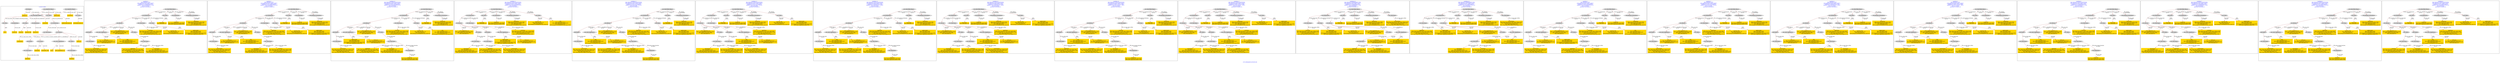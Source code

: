 digraph n0 {
fontcolor="blue"
remincross="true"
label="s19-s-indianapolis-artworks.xml"
subgraph cluster_0 {
label="1-correct model"
n2[style="filled",color="white",fillcolor="lightgray",label="E12_Production1"];
n3[style="filled",color="white",fillcolor="lightgray",label="E21_Person1"];
n4[style="filled",color="white",fillcolor="lightgray",label="E52_Time-Span4"];
n5[style="filled",color="white",fillcolor="lightgray",label="E69_Death1"];
n6[style="filled",color="white",fillcolor="lightgray",label="E74_Group1"];
n7[style="filled",color="white",fillcolor="lightgray",label="E82_Actor_Appellation1"];
n8[style="filled",color="white",fillcolor="lightgray",label="E67_Birth1"];
n9[shape="plaintext",style="filled",fillcolor="gold",label="artist_uri"];
n10[style="filled",color="white",fillcolor="lightgray",label="E22_Man-Made_Object1"];
n11[style="filled",color="white",fillcolor="lightgray",label="E35_Title1"];
n12[style="filled",color="white",fillcolor="lightgray",label="E8_Acquisition1"];
n13[style="filled",color="white",fillcolor="lightgray",label="E55_Type1"];
n14[style="filled",color="white",fillcolor="lightgray",label="E54_Dimension1"];
n15[shape="plaintext",style="filled",fillcolor="gold",label="sourceURL"];
n16[style="filled",color="white",fillcolor="lightgray",label="E33_Linguistic_Object1"];
n17[style="filled",color="white",fillcolor="lightgray",label="E55_Type2"];
n18[shape="plaintext",style="filled",fillcolor="gold",label="provenance"];
n19[style="filled",color="white",fillcolor="lightgray",label="E33_Linguistic_Object2"];
n20[style="filled",color="white",fillcolor="lightgray",label="E55_Type3"];
n21[shape="plaintext",style="filled",fillcolor="gold",label="galleryLabel"];
n22[shape="plaintext",style="filled",fillcolor="gold",label="title"];
n23[style="filled",color="white",fillcolor="lightgray",label="E38_Image1"];
n24[shape="plaintext",style="filled",fillcolor="gold",label="imageURL"];
n25[style="filled",color="white",fillcolor="lightgray",label="E52_Time-Span1"];
n26[shape="plaintext",style="filled",fillcolor="gold",label="birthDate"];
n27[style="filled",color="white",fillcolor="lightgray",label="E52_Time-Span2"];
n28[shape="plaintext",style="filled",fillcolor="gold",label="deathDate"];
n29[shape="plaintext",style="filled",fillcolor="gold",label="creationDate"];
n30[shape="plaintext",style="filled",fillcolor="gold",label="dimensions"];
n31[shape="plaintext",style="filled",fillcolor="gold",label="material_URI"];
n32[shape="plaintext",style="filled",fillcolor="gold",label="materials"];
n33[shape="plaintext",style="filled",fillcolor="gold",label="provenance_type_uri"];
n34[shape="plaintext",style="filled",fillcolor="gold",label="galleryLabel_type_uri"];
n35[shape="plaintext",style="filled",fillcolor="gold",label="nationality_URI"];
n36[shape="plaintext",style="filled",fillcolor="gold",label="nationality"];
n37[shape="plaintext",style="filled",fillcolor="gold",label="artist_appellation_uri"];
n38[shape="plaintext",style="filled",fillcolor="gold",label="artist"];
n39[shape="plaintext",style="filled",fillcolor="gold",label="creditLine"];
}
subgraph cluster_1 {
label="candidate 0\nlink coherence:0.875\nnode coherence:0.8571428571428571\nconfidence:0.4128350894737001\nmapping score:0.4649926488721858\ncost:321.010002\n-precision:0.46-recall:0.3"
n41[style="filled",color="white",fillcolor="lightgray",label="E12_Production1"];
n42[style="filled",color="white",fillcolor="lightgray",label="E21_Person1"];
n43[style="filled",color="white",fillcolor="lightgray",label="E52_Time-Span2"];
n44[style="filled",color="white",fillcolor="lightgray",label="E55_Type1"];
n45[style="filled",color="white",fillcolor="lightgray",label="E67_Birth1"];
n46[style="filled",color="white",fillcolor="lightgray",label="E69_Death1"];
n47[style="filled",color="white",fillcolor="lightgray",label="E82_Actor_Appellation1"];
n48[style="filled",color="white",fillcolor="lightgray",label="E22_Man-Made_Object1"];
n49[style="filled",color="white",fillcolor="lightgray",label="E35_Title1"];
n50[style="filled",color="white",fillcolor="lightgray",label="E54_Dimension1"];
n51[style="filled",color="white",fillcolor="lightgray",label="E52_Time-Span1"];
n52[style="filled",color="white",fillcolor="lightgray",label="E52_Time-Span3"];
n53[style="filled",color="white",fillcolor="lightgray",label="E29_Design_or_Procedure1"];
n54[shape="plaintext",style="filled",fillcolor="gold",label="material_URI\n[E55_Type,classLink,1.0]\n[E55_Type,label,0.0]\n[E29_Design_or_Procedure,P3_has_note,0.0]"];
n55[shape="plaintext",style="filled",fillcolor="gold",label="artist_appellation_uri\n[E82_Actor_Appellation,classLink,0.891]\n[E21_Person,classLink,0.109]\n[E35_Title,label,0.0]"];
n56[shape="plaintext",style="filled",fillcolor="gold",label="title\n[E35_Title,label,0.911]\n[E82_Actor_Appellation,label,0.087]\n[E55_Type,label,0.001]\n[E29_Design_or_Procedure,P3_has_note,0.001]"];
n57[shape="plaintext",style="filled",fillcolor="gold",label="creationDate\n[E52_Time-Span,P82_at_some_time_within,0.437]\n[E52_Time-Span,P82b_end_of_the_end,0.223]\n[E52_Time-Span,label,0.19]\n[E52_Time-Span,P82a_begin_of_the_begin,0.151]"];
n58[shape="plaintext",style="filled",fillcolor="gold",label="sourceURL\n[E35_Title,label,1.0]"];
n59[shape="plaintext",style="filled",fillcolor="gold",label="galleryLabel\n[E35_Title,label,0.834]\n[E55_Type,label,0.058]\n[E29_Design_or_Procedure,P3_has_note,0.058]\n[E82_Actor_Appellation,label,0.05]"];
n60[shape="plaintext",style="filled",fillcolor="gold",label="artist_uri\n[E21_Person,classLink,0.571]\n[E82_Actor_Appellation,classLink,0.429]\n[E35_Title,label,0.0]"];
n61[shape="plaintext",style="filled",fillcolor="gold",label="birthDate\n[E52_Time-Span,P82_at_some_time_within,0.366]\n[E52_Time-Span,P82a_begin_of_the_begin,0.311]\n[E52_Time-Span,label,0.284]\n[E52_Time-Span,P82b_end_of_the_end,0.039]"];
n62[shape="plaintext",style="filled",fillcolor="gold",label="dimensions\n[E54_Dimension,P3_has_note,0.783]\n[E82_Actor_Appellation,label,0.215]\n[E35_Title,label,0.002]\n[E29_Design_or_Procedure,P3_has_note,0.0]"];
n63[shape="plaintext",style="filled",fillcolor="gold",label="deathDate\n[E52_Time-Span,P82b_end_of_the_end,0.449]\n[E52_Time-Span,P82_at_some_time_within,0.389]\n[E52_Time-Span,label,0.091]\n[E52_Time-Span,P82a_begin_of_the_begin,0.071]"];
n64[shape="plaintext",style="filled",fillcolor="gold",label="imageURL\n[E54_Dimension,P3_has_note,0.992]\n[E82_Actor_Appellation,label,0.008]"];
n65[shape="plaintext",style="filled",fillcolor="gold",label="provenance\n[E35_Title,label,0.727]\n[E82_Actor_Appellation,label,0.223]\n[E52_Time-Span,P82_at_some_time_within,0.029]\n[E52_Time-Span,P82b_end_of_the_end,0.021]"];
}
subgraph cluster_2 {
label="candidate 1\nlink coherence:0.875\nnode coherence:0.8571428571428571\nconfidence:0.4071148893449102\nmapping score:0.46308591549592243\ncost:321.010002\n-precision:0.5-recall:0.32"
n67[style="filled",color="white",fillcolor="lightgray",label="E12_Production1"];
n68[style="filled",color="white",fillcolor="lightgray",label="E21_Person1"];
n69[style="filled",color="white",fillcolor="lightgray",label="E52_Time-Span2"];
n70[style="filled",color="white",fillcolor="lightgray",label="E55_Type1"];
n71[style="filled",color="white",fillcolor="lightgray",label="E67_Birth1"];
n72[style="filled",color="white",fillcolor="lightgray",label="E69_Death1"];
n73[style="filled",color="white",fillcolor="lightgray",label="E82_Actor_Appellation1"];
n74[style="filled",color="white",fillcolor="lightgray",label="E22_Man-Made_Object1"];
n75[style="filled",color="white",fillcolor="lightgray",label="E35_Title1"];
n76[style="filled",color="white",fillcolor="lightgray",label="E54_Dimension1"];
n77[style="filled",color="white",fillcolor="lightgray",label="E52_Time-Span1"];
n78[style="filled",color="white",fillcolor="lightgray",label="E52_Time-Span3"];
n79[style="filled",color="white",fillcolor="lightgray",label="E29_Design_or_Procedure1"];
n80[shape="plaintext",style="filled",fillcolor="gold",label="material_URI\n[E55_Type,classLink,1.0]\n[E55_Type,label,0.0]\n[E29_Design_or_Procedure,P3_has_note,0.0]"];
n81[shape="plaintext",style="filled",fillcolor="gold",label="artist_appellation_uri\n[E82_Actor_Appellation,classLink,0.891]\n[E21_Person,classLink,0.109]\n[E35_Title,label,0.0]"];
n82[shape="plaintext",style="filled",fillcolor="gold",label="title\n[E35_Title,label,0.911]\n[E82_Actor_Appellation,label,0.087]\n[E55_Type,label,0.001]\n[E29_Design_or_Procedure,P3_has_note,0.001]"];
n83[shape="plaintext",style="filled",fillcolor="gold",label="creationDate\n[E52_Time-Span,P82_at_some_time_within,0.437]\n[E52_Time-Span,P82b_end_of_the_end,0.223]\n[E52_Time-Span,label,0.19]\n[E52_Time-Span,P82a_begin_of_the_begin,0.151]"];
n84[shape="plaintext",style="filled",fillcolor="gold",label="sourceURL\n[E35_Title,label,1.0]"];
n85[shape="plaintext",style="filled",fillcolor="gold",label="galleryLabel\n[E35_Title,label,0.834]\n[E55_Type,label,0.058]\n[E29_Design_or_Procedure,P3_has_note,0.058]\n[E82_Actor_Appellation,label,0.05]"];
n86[shape="plaintext",style="filled",fillcolor="gold",label="deathDate\n[E52_Time-Span,P82b_end_of_the_end,0.449]\n[E52_Time-Span,P82_at_some_time_within,0.389]\n[E52_Time-Span,label,0.091]\n[E52_Time-Span,P82a_begin_of_the_begin,0.071]"];
n87[shape="plaintext",style="filled",fillcolor="gold",label="artist_uri\n[E21_Person,classLink,0.571]\n[E82_Actor_Appellation,classLink,0.429]\n[E35_Title,label,0.0]"];
n88[shape="plaintext",style="filled",fillcolor="gold",label="dimensions\n[E54_Dimension,P3_has_note,0.783]\n[E82_Actor_Appellation,label,0.215]\n[E35_Title,label,0.002]\n[E29_Design_or_Procedure,P3_has_note,0.0]"];
n89[shape="plaintext",style="filled",fillcolor="gold",label="imageURL\n[E54_Dimension,P3_has_note,0.992]\n[E82_Actor_Appellation,label,0.008]"];
n90[shape="plaintext",style="filled",fillcolor="gold",label="provenance\n[E35_Title,label,0.727]\n[E82_Actor_Appellation,label,0.223]\n[E52_Time-Span,P82_at_some_time_within,0.029]\n[E52_Time-Span,P82b_end_of_the_end,0.021]"];
n91[shape="plaintext",style="filled",fillcolor="gold",label="birthDate\n[E52_Time-Span,P82_at_some_time_within,0.366]\n[E52_Time-Span,P82a_begin_of_the_begin,0.311]\n[E52_Time-Span,label,0.284]\n[E52_Time-Span,P82b_end_of_the_end,0.039]"];
}
subgraph cluster_3 {
label="candidate 10\nlink coherence:0.8333333333333334\nnode coherence:0.8571428571428571\nconfidence:0.40507226538106633\nmapping score:0.4624050408413078\ncost:420.010002\n-precision:0.42-recall:0.27"
n93[style="filled",color="white",fillcolor="lightgray",label="E12_Production1"];
n94[style="filled",color="white",fillcolor="lightgray",label="E21_Person1"];
n95[style="filled",color="white",fillcolor="lightgray",label="E52_Time-Span2"];
n96[style="filled",color="white",fillcolor="lightgray",label="E55_Type1"];
n97[style="filled",color="white",fillcolor="lightgray",label="E67_Birth1"];
n98[style="filled",color="white",fillcolor="lightgray",label="E69_Death1"];
n99[style="filled",color="white",fillcolor="lightgray",label="E82_Actor_Appellation1"];
n100[style="filled",color="white",fillcolor="lightgray",label="E22_Man-Made_Object1"];
n101[style="filled",color="white",fillcolor="lightgray",label="E35_Title1"];
n102[style="filled",color="white",fillcolor="lightgray",label="E52_Time-Span1"];
n103[style="filled",color="white",fillcolor="lightgray",label="E52_Time-Span3"];
n104[style="filled",color="white",fillcolor="lightgray",label="E29_Design_or_Procedure1"];
n105[style="filled",color="white",fillcolor="lightgray",label="E54_Dimension1"];
n106[shape="plaintext",style="filled",fillcolor="gold",label="material_URI\n[E55_Type,classLink,1.0]\n[E55_Type,label,0.0]\n[E29_Design_or_Procedure,P3_has_note,0.0]"];
n107[shape="plaintext",style="filled",fillcolor="gold",label="artist_appellation_uri\n[E82_Actor_Appellation,classLink,0.891]\n[E21_Person,classLink,0.109]\n[E35_Title,label,0.0]"];
n108[shape="plaintext",style="filled",fillcolor="gold",label="galleryLabel\n[E35_Title,label,0.834]\n[E55_Type,label,0.058]\n[E29_Design_or_Procedure,P3_has_note,0.058]\n[E82_Actor_Appellation,label,0.05]"];
n109[shape="plaintext",style="filled",fillcolor="gold",label="creationDate\n[E52_Time-Span,P82_at_some_time_within,0.437]\n[E52_Time-Span,P82b_end_of_the_end,0.223]\n[E52_Time-Span,label,0.19]\n[E52_Time-Span,P82a_begin_of_the_begin,0.151]"];
n110[shape="plaintext",style="filled",fillcolor="gold",label="sourceURL\n[E35_Title,label,1.0]"];
n111[shape="plaintext",style="filled",fillcolor="gold",label="title\n[E35_Title,label,0.911]\n[E82_Actor_Appellation,label,0.087]\n[E55_Type,label,0.001]\n[E29_Design_or_Procedure,P3_has_note,0.001]"];
n112[shape="plaintext",style="filled",fillcolor="gold",label="artist_uri\n[E21_Person,classLink,0.571]\n[E82_Actor_Appellation,classLink,0.429]\n[E35_Title,label,0.0]"];
n113[shape="plaintext",style="filled",fillcolor="gold",label="birthDate\n[E52_Time-Span,P82_at_some_time_within,0.366]\n[E52_Time-Span,P82a_begin_of_the_begin,0.311]\n[E52_Time-Span,label,0.284]\n[E52_Time-Span,P82b_end_of_the_end,0.039]"];
n114[shape="plaintext",style="filled",fillcolor="gold",label="dimensions\n[E54_Dimension,P3_has_note,0.783]\n[E82_Actor_Appellation,label,0.215]\n[E35_Title,label,0.002]\n[E29_Design_or_Procedure,P3_has_note,0.0]"];
n115[shape="plaintext",style="filled",fillcolor="gold",label="deathDate\n[E52_Time-Span,P82b_end_of_the_end,0.449]\n[E52_Time-Span,P82_at_some_time_within,0.389]\n[E52_Time-Span,label,0.091]\n[E52_Time-Span,P82a_begin_of_the_begin,0.071]"];
n116[shape="plaintext",style="filled",fillcolor="gold",label="imageURL\n[E54_Dimension,P3_has_note,0.992]\n[E82_Actor_Appellation,label,0.008]"];
n117[shape="plaintext",style="filled",fillcolor="gold",label="provenance\n[E35_Title,label,0.727]\n[E82_Actor_Appellation,label,0.223]\n[E52_Time-Span,P82_at_some_time_within,0.029]\n[E52_Time-Span,P82b_end_of_the_end,0.021]"];
}
subgraph cluster_4 {
label="candidate 11\nlink coherence:0.8333333333333334\nnode coherence:0.8571428571428571\nconfidence:0.40507226538106633\nmapping score:0.4624050408413078\ncost:420.020004\n-precision:0.46-recall:0.3"
n119[style="filled",color="white",fillcolor="lightgray",label="E12_Production1"];
n120[style="filled",color="white",fillcolor="lightgray",label="E21_Person1"];
n121[style="filled",color="white",fillcolor="lightgray",label="E52_Time-Span2"];
n122[style="filled",color="white",fillcolor="lightgray",label="E67_Birth1"];
n123[style="filled",color="white",fillcolor="lightgray",label="E69_Death1"];
n124[style="filled",color="white",fillcolor="lightgray",label="E82_Actor_Appellation1"];
n125[style="filled",color="white",fillcolor="lightgray",label="E22_Man-Made_Object1"];
n126[style="filled",color="white",fillcolor="lightgray",label="E35_Title1"];
n127[style="filled",color="white",fillcolor="lightgray",label="E54_Dimension1"];
n128[style="filled",color="white",fillcolor="lightgray",label="E52_Time-Span1"];
n129[style="filled",color="white",fillcolor="lightgray",label="E52_Time-Span3"];
n130[style="filled",color="white",fillcolor="lightgray",label="E29_Design_or_Procedure1"];
n131[style="filled",color="white",fillcolor="lightgray",label="E55_Type1"];
n132[shape="plaintext",style="filled",fillcolor="gold",label="material_URI\n[E55_Type,classLink,1.0]\n[E55_Type,label,0.0]\n[E29_Design_or_Procedure,P3_has_note,0.0]"];
n133[shape="plaintext",style="filled",fillcolor="gold",label="artist_appellation_uri\n[E82_Actor_Appellation,classLink,0.891]\n[E21_Person,classLink,0.109]\n[E35_Title,label,0.0]"];
n134[shape="plaintext",style="filled",fillcolor="gold",label="galleryLabel\n[E35_Title,label,0.834]\n[E55_Type,label,0.058]\n[E29_Design_or_Procedure,P3_has_note,0.058]\n[E82_Actor_Appellation,label,0.05]"];
n135[shape="plaintext",style="filled",fillcolor="gold",label="creationDate\n[E52_Time-Span,P82_at_some_time_within,0.437]\n[E52_Time-Span,P82b_end_of_the_end,0.223]\n[E52_Time-Span,label,0.19]\n[E52_Time-Span,P82a_begin_of_the_begin,0.151]"];
n136[shape="plaintext",style="filled",fillcolor="gold",label="sourceURL\n[E35_Title,label,1.0]"];
n137[shape="plaintext",style="filled",fillcolor="gold",label="title\n[E35_Title,label,0.911]\n[E82_Actor_Appellation,label,0.087]\n[E55_Type,label,0.001]\n[E29_Design_or_Procedure,P3_has_note,0.001]"];
n138[shape="plaintext",style="filled",fillcolor="gold",label="artist_uri\n[E21_Person,classLink,0.571]\n[E82_Actor_Appellation,classLink,0.429]\n[E35_Title,label,0.0]"];
n139[shape="plaintext",style="filled",fillcolor="gold",label="birthDate\n[E52_Time-Span,P82_at_some_time_within,0.366]\n[E52_Time-Span,P82a_begin_of_the_begin,0.311]\n[E52_Time-Span,label,0.284]\n[E52_Time-Span,P82b_end_of_the_end,0.039]"];
n140[shape="plaintext",style="filled",fillcolor="gold",label="dimensions\n[E54_Dimension,P3_has_note,0.783]\n[E82_Actor_Appellation,label,0.215]\n[E35_Title,label,0.002]\n[E29_Design_or_Procedure,P3_has_note,0.0]"];
n141[shape="plaintext",style="filled",fillcolor="gold",label="deathDate\n[E52_Time-Span,P82b_end_of_the_end,0.449]\n[E52_Time-Span,P82_at_some_time_within,0.389]\n[E52_Time-Span,label,0.091]\n[E52_Time-Span,P82a_begin_of_the_begin,0.071]"];
n142[shape="plaintext",style="filled",fillcolor="gold",label="imageURL\n[E54_Dimension,P3_has_note,0.992]\n[E82_Actor_Appellation,label,0.008]"];
n143[shape="plaintext",style="filled",fillcolor="gold",label="provenance\n[E35_Title,label,0.727]\n[E82_Actor_Appellation,label,0.223]\n[E52_Time-Span,P82_at_some_time_within,0.029]\n[E52_Time-Span,P82b_end_of_the_end,0.021]"];
}
subgraph cluster_5 {
label="candidate 12\nlink coherence:0.8333333333333334\nnode coherence:0.8571428571428571\nconfidence:0.4032141578346978\nmapping score:0.461785671659185\ncost:420.010002\n-precision:0.42-recall:0.27"
n145[style="filled",color="white",fillcolor="lightgray",label="E12_Production1"];
n146[style="filled",color="white",fillcolor="lightgray",label="E21_Person1"];
n147[style="filled",color="white",fillcolor="lightgray",label="E52_Time-Span2"];
n148[style="filled",color="white",fillcolor="lightgray",label="E55_Type1"];
n149[style="filled",color="white",fillcolor="lightgray",label="E67_Birth1"];
n150[style="filled",color="white",fillcolor="lightgray",label="E69_Death1"];
n151[style="filled",color="white",fillcolor="lightgray",label="E82_Actor_Appellation1"];
n152[style="filled",color="white",fillcolor="lightgray",label="E22_Man-Made_Object1"];
n153[style="filled",color="white",fillcolor="lightgray",label="E35_Title1"];
n154[style="filled",color="white",fillcolor="lightgray",label="E52_Time-Span1"];
n155[style="filled",color="white",fillcolor="lightgray",label="E52_Time-Span3"];
n156[style="filled",color="white",fillcolor="lightgray",label="E29_Design_or_Procedure1"];
n157[style="filled",color="white",fillcolor="lightgray",label="E54_Dimension1"];
n158[shape="plaintext",style="filled",fillcolor="gold",label="material_URI\n[E55_Type,classLink,1.0]\n[E55_Type,label,0.0]\n[E29_Design_or_Procedure,P3_has_note,0.0]"];
n159[shape="plaintext",style="filled",fillcolor="gold",label="artist_appellation_uri\n[E82_Actor_Appellation,classLink,0.891]\n[E21_Person,classLink,0.109]\n[E35_Title,label,0.0]"];
n160[shape="plaintext",style="filled",fillcolor="gold",label="title\n[E35_Title,label,0.911]\n[E82_Actor_Appellation,label,0.087]\n[E55_Type,label,0.001]\n[E29_Design_or_Procedure,P3_has_note,0.001]"];
n161[shape="plaintext",style="filled",fillcolor="gold",label="birthDate\n[E52_Time-Span,P82_at_some_time_within,0.366]\n[E52_Time-Span,P82a_begin_of_the_begin,0.311]\n[E52_Time-Span,label,0.284]\n[E52_Time-Span,P82b_end_of_the_end,0.039]"];
n162[shape="plaintext",style="filled",fillcolor="gold",label="creationDate\n[E52_Time-Span,P82_at_some_time_within,0.437]\n[E52_Time-Span,P82b_end_of_the_end,0.223]\n[E52_Time-Span,label,0.19]\n[E52_Time-Span,P82a_begin_of_the_begin,0.151]"];
n163[shape="plaintext",style="filled",fillcolor="gold",label="sourceURL\n[E35_Title,label,1.0]"];
n164[shape="plaintext",style="filled",fillcolor="gold",label="galleryLabel\n[E35_Title,label,0.834]\n[E55_Type,label,0.058]\n[E29_Design_or_Procedure,P3_has_note,0.058]\n[E82_Actor_Appellation,label,0.05]"];
n165[shape="plaintext",style="filled",fillcolor="gold",label="deathDate\n[E52_Time-Span,P82b_end_of_the_end,0.449]\n[E52_Time-Span,P82_at_some_time_within,0.389]\n[E52_Time-Span,label,0.091]\n[E52_Time-Span,P82a_begin_of_the_begin,0.071]"];
n166[shape="plaintext",style="filled",fillcolor="gold",label="artist_uri\n[E21_Person,classLink,0.571]\n[E82_Actor_Appellation,classLink,0.429]\n[E35_Title,label,0.0]"];
n167[shape="plaintext",style="filled",fillcolor="gold",label="dimensions\n[E54_Dimension,P3_has_note,0.783]\n[E82_Actor_Appellation,label,0.215]\n[E35_Title,label,0.002]\n[E29_Design_or_Procedure,P3_has_note,0.0]"];
n168[shape="plaintext",style="filled",fillcolor="gold",label="imageURL\n[E54_Dimension,P3_has_note,0.992]\n[E82_Actor_Appellation,label,0.008]"];
n169[shape="plaintext",style="filled",fillcolor="gold",label="provenance\n[E35_Title,label,0.727]\n[E82_Actor_Appellation,label,0.223]\n[E52_Time-Span,P82_at_some_time_within,0.029]\n[E52_Time-Span,P82b_end_of_the_end,0.021]"];
}
subgraph cluster_6 {
label="candidate 13\nlink coherence:0.8333333333333334\nnode coherence:0.8571428571428571\nconfidence:0.4032141578346978\nmapping score:0.461785671659185\ncost:420.020004\n-precision:0.46-recall:0.3"
n171[style="filled",color="white",fillcolor="lightgray",label="E12_Production1"];
n172[style="filled",color="white",fillcolor="lightgray",label="E21_Person1"];
n173[style="filled",color="white",fillcolor="lightgray",label="E52_Time-Span2"];
n174[style="filled",color="white",fillcolor="lightgray",label="E67_Birth1"];
n175[style="filled",color="white",fillcolor="lightgray",label="E69_Death1"];
n176[style="filled",color="white",fillcolor="lightgray",label="E82_Actor_Appellation1"];
n177[style="filled",color="white",fillcolor="lightgray",label="E22_Man-Made_Object1"];
n178[style="filled",color="white",fillcolor="lightgray",label="E35_Title1"];
n179[style="filled",color="white",fillcolor="lightgray",label="E54_Dimension1"];
n180[style="filled",color="white",fillcolor="lightgray",label="E52_Time-Span1"];
n181[style="filled",color="white",fillcolor="lightgray",label="E52_Time-Span3"];
n182[style="filled",color="white",fillcolor="lightgray",label="E29_Design_or_Procedure1"];
n183[style="filled",color="white",fillcolor="lightgray",label="E55_Type1"];
n184[shape="plaintext",style="filled",fillcolor="gold",label="material_URI\n[E55_Type,classLink,1.0]\n[E55_Type,label,0.0]\n[E29_Design_or_Procedure,P3_has_note,0.0]"];
n185[shape="plaintext",style="filled",fillcolor="gold",label="artist_appellation_uri\n[E82_Actor_Appellation,classLink,0.891]\n[E21_Person,classLink,0.109]\n[E35_Title,label,0.0]"];
n186[shape="plaintext",style="filled",fillcolor="gold",label="title\n[E35_Title,label,0.911]\n[E82_Actor_Appellation,label,0.087]\n[E55_Type,label,0.001]\n[E29_Design_or_Procedure,P3_has_note,0.001]"];
n187[shape="plaintext",style="filled",fillcolor="gold",label="birthDate\n[E52_Time-Span,P82_at_some_time_within,0.366]\n[E52_Time-Span,P82a_begin_of_the_begin,0.311]\n[E52_Time-Span,label,0.284]\n[E52_Time-Span,P82b_end_of_the_end,0.039]"];
n188[shape="plaintext",style="filled",fillcolor="gold",label="creationDate\n[E52_Time-Span,P82_at_some_time_within,0.437]\n[E52_Time-Span,P82b_end_of_the_end,0.223]\n[E52_Time-Span,label,0.19]\n[E52_Time-Span,P82a_begin_of_the_begin,0.151]"];
n189[shape="plaintext",style="filled",fillcolor="gold",label="sourceURL\n[E35_Title,label,1.0]"];
n190[shape="plaintext",style="filled",fillcolor="gold",label="galleryLabel\n[E35_Title,label,0.834]\n[E55_Type,label,0.058]\n[E29_Design_or_Procedure,P3_has_note,0.058]\n[E82_Actor_Appellation,label,0.05]"];
n191[shape="plaintext",style="filled",fillcolor="gold",label="deathDate\n[E52_Time-Span,P82b_end_of_the_end,0.449]\n[E52_Time-Span,P82_at_some_time_within,0.389]\n[E52_Time-Span,label,0.091]\n[E52_Time-Span,P82a_begin_of_the_begin,0.071]"];
n192[shape="plaintext",style="filled",fillcolor="gold",label="artist_uri\n[E21_Person,classLink,0.571]\n[E82_Actor_Appellation,classLink,0.429]\n[E35_Title,label,0.0]"];
n193[shape="plaintext",style="filled",fillcolor="gold",label="dimensions\n[E54_Dimension,P3_has_note,0.783]\n[E82_Actor_Appellation,label,0.215]\n[E35_Title,label,0.002]\n[E29_Design_or_Procedure,P3_has_note,0.0]"];
n194[shape="plaintext",style="filled",fillcolor="gold",label="imageURL\n[E54_Dimension,P3_has_note,0.992]\n[E82_Actor_Appellation,label,0.008]"];
n195[shape="plaintext",style="filled",fillcolor="gold",label="provenance\n[E35_Title,label,0.727]\n[E82_Actor_Appellation,label,0.223]\n[E52_Time-Span,P82_at_some_time_within,0.029]\n[E52_Time-Span,P82b_end_of_the_end,0.021]"];
}
subgraph cluster_7 {
label="candidate 14\nlink coherence:0.8333333333333334\nnode coherence:0.8571428571428571\nconfidence:0.4009059029727528\nmapping score:0.46101625337186997\ncost:420.010002\n-precision:0.42-recall:0.27"
n197[style="filled",color="white",fillcolor="lightgray",label="E12_Production1"];
n198[style="filled",color="white",fillcolor="lightgray",label="E21_Person1"];
n199[style="filled",color="white",fillcolor="lightgray",label="E52_Time-Span2"];
n200[style="filled",color="white",fillcolor="lightgray",label="E55_Type1"];
n201[style="filled",color="white",fillcolor="lightgray",label="E67_Birth1"];
n202[style="filled",color="white",fillcolor="lightgray",label="E69_Death1"];
n203[style="filled",color="white",fillcolor="lightgray",label="E82_Actor_Appellation1"];
n204[style="filled",color="white",fillcolor="lightgray",label="E22_Man-Made_Object1"];
n205[style="filled",color="white",fillcolor="lightgray",label="E35_Title1"];
n206[style="filled",color="white",fillcolor="lightgray",label="E52_Time-Span1"];
n207[style="filled",color="white",fillcolor="lightgray",label="E52_Time-Span3"];
n208[style="filled",color="white",fillcolor="lightgray",label="E29_Design_or_Procedure1"];
n209[style="filled",color="white",fillcolor="lightgray",label="E54_Dimension1"];
n210[shape="plaintext",style="filled",fillcolor="gold",label="material_URI\n[E55_Type,classLink,1.0]\n[E55_Type,label,0.0]\n[E29_Design_or_Procedure,P3_has_note,0.0]"];
n211[shape="plaintext",style="filled",fillcolor="gold",label="artist_appellation_uri\n[E82_Actor_Appellation,classLink,0.891]\n[E21_Person,classLink,0.109]\n[E35_Title,label,0.0]"];
n212[shape="plaintext",style="filled",fillcolor="gold",label="title\n[E35_Title,label,0.911]\n[E82_Actor_Appellation,label,0.087]\n[E55_Type,label,0.001]\n[E29_Design_or_Procedure,P3_has_note,0.001]"];
n213[shape="plaintext",style="filled",fillcolor="gold",label="creationDate\n[E52_Time-Span,P82_at_some_time_within,0.437]\n[E52_Time-Span,P82b_end_of_the_end,0.223]\n[E52_Time-Span,label,0.19]\n[E52_Time-Span,P82a_begin_of_the_begin,0.151]"];
n214[shape="plaintext",style="filled",fillcolor="gold",label="sourceURL\n[E35_Title,label,1.0]"];
n215[shape="plaintext",style="filled",fillcolor="gold",label="galleryLabel\n[E35_Title,label,0.834]\n[E55_Type,label,0.058]\n[E29_Design_or_Procedure,P3_has_note,0.058]\n[E82_Actor_Appellation,label,0.05]"];
n216[shape="plaintext",style="filled",fillcolor="gold",label="deathDate\n[E52_Time-Span,P82b_end_of_the_end,0.449]\n[E52_Time-Span,P82_at_some_time_within,0.389]\n[E52_Time-Span,label,0.091]\n[E52_Time-Span,P82a_begin_of_the_begin,0.071]"];
n217[shape="plaintext",style="filled",fillcolor="gold",label="artist_uri\n[E21_Person,classLink,0.571]\n[E82_Actor_Appellation,classLink,0.429]\n[E35_Title,label,0.0]"];
n218[shape="plaintext",style="filled",fillcolor="gold",label="dimensions\n[E54_Dimension,P3_has_note,0.783]\n[E82_Actor_Appellation,label,0.215]\n[E35_Title,label,0.002]\n[E29_Design_or_Procedure,P3_has_note,0.0]"];
n219[shape="plaintext",style="filled",fillcolor="gold",label="imageURL\n[E54_Dimension,P3_has_note,0.992]\n[E82_Actor_Appellation,label,0.008]"];
n220[shape="plaintext",style="filled",fillcolor="gold",label="birthDate\n[E52_Time-Span,P82_at_some_time_within,0.366]\n[E52_Time-Span,P82a_begin_of_the_begin,0.311]\n[E52_Time-Span,label,0.284]\n[E52_Time-Span,P82b_end_of_the_end,0.039]"];
n221[shape="plaintext",style="filled",fillcolor="gold",label="provenance\n[E35_Title,label,0.727]\n[E82_Actor_Appellation,label,0.223]\n[E52_Time-Span,P82_at_some_time_within,0.029]\n[E52_Time-Span,P82b_end_of_the_end,0.021]"];
}
subgraph cluster_8 {
label="candidate 15\nlink coherence:0.8333333333333334\nnode coherence:0.8571428571428571\nconfidence:0.4009059029727528\nmapping score:0.46101625337186997\ncost:420.020004\n-precision:0.46-recall:0.3"
n223[style="filled",color="white",fillcolor="lightgray",label="E12_Production1"];
n224[style="filled",color="white",fillcolor="lightgray",label="E21_Person1"];
n225[style="filled",color="white",fillcolor="lightgray",label="E52_Time-Span2"];
n226[style="filled",color="white",fillcolor="lightgray",label="E67_Birth1"];
n227[style="filled",color="white",fillcolor="lightgray",label="E69_Death1"];
n228[style="filled",color="white",fillcolor="lightgray",label="E82_Actor_Appellation1"];
n229[style="filled",color="white",fillcolor="lightgray",label="E22_Man-Made_Object1"];
n230[style="filled",color="white",fillcolor="lightgray",label="E35_Title1"];
n231[style="filled",color="white",fillcolor="lightgray",label="E54_Dimension1"];
n232[style="filled",color="white",fillcolor="lightgray",label="E52_Time-Span1"];
n233[style="filled",color="white",fillcolor="lightgray",label="E52_Time-Span3"];
n234[style="filled",color="white",fillcolor="lightgray",label="E29_Design_or_Procedure1"];
n235[style="filled",color="white",fillcolor="lightgray",label="E55_Type1"];
n236[shape="plaintext",style="filled",fillcolor="gold",label="material_URI\n[E55_Type,classLink,1.0]\n[E55_Type,label,0.0]\n[E29_Design_or_Procedure,P3_has_note,0.0]"];
n237[shape="plaintext",style="filled",fillcolor="gold",label="artist_appellation_uri\n[E82_Actor_Appellation,classLink,0.891]\n[E21_Person,classLink,0.109]\n[E35_Title,label,0.0]"];
n238[shape="plaintext",style="filled",fillcolor="gold",label="title\n[E35_Title,label,0.911]\n[E82_Actor_Appellation,label,0.087]\n[E55_Type,label,0.001]\n[E29_Design_or_Procedure,P3_has_note,0.001]"];
n239[shape="plaintext",style="filled",fillcolor="gold",label="creationDate\n[E52_Time-Span,P82_at_some_time_within,0.437]\n[E52_Time-Span,P82b_end_of_the_end,0.223]\n[E52_Time-Span,label,0.19]\n[E52_Time-Span,P82a_begin_of_the_begin,0.151]"];
n240[shape="plaintext",style="filled",fillcolor="gold",label="sourceURL\n[E35_Title,label,1.0]"];
n241[shape="plaintext",style="filled",fillcolor="gold",label="galleryLabel\n[E35_Title,label,0.834]\n[E55_Type,label,0.058]\n[E29_Design_or_Procedure,P3_has_note,0.058]\n[E82_Actor_Appellation,label,0.05]"];
n242[shape="plaintext",style="filled",fillcolor="gold",label="deathDate\n[E52_Time-Span,P82b_end_of_the_end,0.449]\n[E52_Time-Span,P82_at_some_time_within,0.389]\n[E52_Time-Span,label,0.091]\n[E52_Time-Span,P82a_begin_of_the_begin,0.071]"];
n243[shape="plaintext",style="filled",fillcolor="gold",label="artist_uri\n[E21_Person,classLink,0.571]\n[E82_Actor_Appellation,classLink,0.429]\n[E35_Title,label,0.0]"];
n244[shape="plaintext",style="filled",fillcolor="gold",label="dimensions\n[E54_Dimension,P3_has_note,0.783]\n[E82_Actor_Appellation,label,0.215]\n[E35_Title,label,0.002]\n[E29_Design_or_Procedure,P3_has_note,0.0]"];
n245[shape="plaintext",style="filled",fillcolor="gold",label="imageURL\n[E54_Dimension,P3_has_note,0.992]\n[E82_Actor_Appellation,label,0.008]"];
n246[shape="plaintext",style="filled",fillcolor="gold",label="birthDate\n[E52_Time-Span,P82_at_some_time_within,0.366]\n[E52_Time-Span,P82a_begin_of_the_begin,0.311]\n[E52_Time-Span,label,0.284]\n[E52_Time-Span,P82b_end_of_the_end,0.039]"];
n247[shape="plaintext",style="filled",fillcolor="gold",label="provenance\n[E35_Title,label,0.727]\n[E82_Actor_Appellation,label,0.223]\n[E52_Time-Span,P82_at_some_time_within,0.029]\n[E52_Time-Span,P82b_end_of_the_end,0.021]"];
}
subgraph cluster_9 {
label="candidate 16\nlink coherence:0.8333333333333334\nnode coherence:0.8571428571428571\nconfidence:0.38991703917272685\nmapping score:0.4573532987718613\ncost:420.010002\n-precision:0.46-recall:0.3"
n249[style="filled",color="white",fillcolor="lightgray",label="E12_Production1"];
n250[style="filled",color="white",fillcolor="lightgray",label="E21_Person1"];
n251[style="filled",color="white",fillcolor="lightgray",label="E52_Time-Span2"];
n252[style="filled",color="white",fillcolor="lightgray",label="E55_Type1"];
n253[style="filled",color="white",fillcolor="lightgray",label="E67_Birth1"];
n254[style="filled",color="white",fillcolor="lightgray",label="E69_Death1"];
n255[style="filled",color="white",fillcolor="lightgray",label="E82_Actor_Appellation1"];
n256[style="filled",color="white",fillcolor="lightgray",label="E22_Man-Made_Object1"];
n257[style="filled",color="white",fillcolor="lightgray",label="E35_Title1"];
n258[style="filled",color="white",fillcolor="lightgray",label="E52_Time-Span1"];
n259[style="filled",color="white",fillcolor="lightgray",label="E52_Time-Span3"];
n260[style="filled",color="white",fillcolor="lightgray",label="E29_Design_or_Procedure1"];
n261[style="filled",color="white",fillcolor="lightgray",label="E54_Dimension1"];
n262[shape="plaintext",style="filled",fillcolor="gold",label="material_URI\n[E55_Type,classLink,1.0]\n[E55_Type,label,0.0]\n[E29_Design_or_Procedure,P3_has_note,0.0]"];
n263[shape="plaintext",style="filled",fillcolor="gold",label="artist_appellation_uri\n[E82_Actor_Appellation,classLink,0.891]\n[E21_Person,classLink,0.109]\n[E35_Title,label,0.0]"];
n264[shape="plaintext",style="filled",fillcolor="gold",label="deathDate\n[E52_Time-Span,P82b_end_of_the_end,0.449]\n[E52_Time-Span,P82_at_some_time_within,0.389]\n[E52_Time-Span,label,0.091]\n[E52_Time-Span,P82a_begin_of_the_begin,0.071]"];
n265[shape="plaintext",style="filled",fillcolor="gold",label="title\n[E35_Title,label,0.911]\n[E82_Actor_Appellation,label,0.087]\n[E55_Type,label,0.001]\n[E29_Design_or_Procedure,P3_has_note,0.001]"];
n266[shape="plaintext",style="filled",fillcolor="gold",label="sourceURL\n[E35_Title,label,1.0]"];
n267[shape="plaintext",style="filled",fillcolor="gold",label="galleryLabel\n[E35_Title,label,0.834]\n[E55_Type,label,0.058]\n[E29_Design_or_Procedure,P3_has_note,0.058]\n[E82_Actor_Appellation,label,0.05]"];
n268[shape="plaintext",style="filled",fillcolor="gold",label="artist_uri\n[E21_Person,classLink,0.571]\n[E82_Actor_Appellation,classLink,0.429]\n[E35_Title,label,0.0]"];
n269[shape="plaintext",style="filled",fillcolor="gold",label="birthDate\n[E52_Time-Span,P82_at_some_time_within,0.366]\n[E52_Time-Span,P82a_begin_of_the_begin,0.311]\n[E52_Time-Span,label,0.284]\n[E52_Time-Span,P82b_end_of_the_end,0.039]"];
n270[shape="plaintext",style="filled",fillcolor="gold",label="dimensions\n[E54_Dimension,P3_has_note,0.783]\n[E82_Actor_Appellation,label,0.215]\n[E35_Title,label,0.002]\n[E29_Design_or_Procedure,P3_has_note,0.0]"];
n271[shape="plaintext",style="filled",fillcolor="gold",label="imageURL\n[E54_Dimension,P3_has_note,0.992]\n[E82_Actor_Appellation,label,0.008]"];
n272[shape="plaintext",style="filled",fillcolor="gold",label="creationDate\n[E52_Time-Span,P82_at_some_time_within,0.437]\n[E52_Time-Span,P82b_end_of_the_end,0.223]\n[E52_Time-Span,label,0.19]\n[E52_Time-Span,P82a_begin_of_the_begin,0.151]"];
n273[shape="plaintext",style="filled",fillcolor="gold",label="provenance\n[E35_Title,label,0.727]\n[E82_Actor_Appellation,label,0.223]\n[E52_Time-Span,P82_at_some_time_within,0.029]\n[E52_Time-Span,P82b_end_of_the_end,0.021]"];
}
subgraph cluster_10 {
label="candidate 17\nlink coherence:0.8333333333333334\nnode coherence:0.8571428571428571\nconfidence:0.38991703917272685\nmapping score:0.4573532987718613\ncost:420.020004\n-precision:0.5-recall:0.32"
n275[style="filled",color="white",fillcolor="lightgray",label="E12_Production1"];
n276[style="filled",color="white",fillcolor="lightgray",label="E21_Person1"];
n277[style="filled",color="white",fillcolor="lightgray",label="E52_Time-Span2"];
n278[style="filled",color="white",fillcolor="lightgray",label="E67_Birth1"];
n279[style="filled",color="white",fillcolor="lightgray",label="E69_Death1"];
n280[style="filled",color="white",fillcolor="lightgray",label="E82_Actor_Appellation1"];
n281[style="filled",color="white",fillcolor="lightgray",label="E22_Man-Made_Object1"];
n282[style="filled",color="white",fillcolor="lightgray",label="E35_Title1"];
n283[style="filled",color="white",fillcolor="lightgray",label="E54_Dimension1"];
n284[style="filled",color="white",fillcolor="lightgray",label="E52_Time-Span1"];
n285[style="filled",color="white",fillcolor="lightgray",label="E52_Time-Span3"];
n286[style="filled",color="white",fillcolor="lightgray",label="E29_Design_or_Procedure1"];
n287[style="filled",color="white",fillcolor="lightgray",label="E55_Type1"];
n288[shape="plaintext",style="filled",fillcolor="gold",label="material_URI\n[E55_Type,classLink,1.0]\n[E55_Type,label,0.0]\n[E29_Design_or_Procedure,P3_has_note,0.0]"];
n289[shape="plaintext",style="filled",fillcolor="gold",label="artist_appellation_uri\n[E82_Actor_Appellation,classLink,0.891]\n[E21_Person,classLink,0.109]\n[E35_Title,label,0.0]"];
n290[shape="plaintext",style="filled",fillcolor="gold",label="deathDate\n[E52_Time-Span,P82b_end_of_the_end,0.449]\n[E52_Time-Span,P82_at_some_time_within,0.389]\n[E52_Time-Span,label,0.091]\n[E52_Time-Span,P82a_begin_of_the_begin,0.071]"];
n291[shape="plaintext",style="filled",fillcolor="gold",label="title\n[E35_Title,label,0.911]\n[E82_Actor_Appellation,label,0.087]\n[E55_Type,label,0.001]\n[E29_Design_or_Procedure,P3_has_note,0.001]"];
n292[shape="plaintext",style="filled",fillcolor="gold",label="sourceURL\n[E35_Title,label,1.0]"];
n293[shape="plaintext",style="filled",fillcolor="gold",label="galleryLabel\n[E35_Title,label,0.834]\n[E55_Type,label,0.058]\n[E29_Design_or_Procedure,P3_has_note,0.058]\n[E82_Actor_Appellation,label,0.05]"];
n294[shape="plaintext",style="filled",fillcolor="gold",label="artist_uri\n[E21_Person,classLink,0.571]\n[E82_Actor_Appellation,classLink,0.429]\n[E35_Title,label,0.0]"];
n295[shape="plaintext",style="filled",fillcolor="gold",label="birthDate\n[E52_Time-Span,P82_at_some_time_within,0.366]\n[E52_Time-Span,P82a_begin_of_the_begin,0.311]\n[E52_Time-Span,label,0.284]\n[E52_Time-Span,P82b_end_of_the_end,0.039]"];
n296[shape="plaintext",style="filled",fillcolor="gold",label="dimensions\n[E54_Dimension,P3_has_note,0.783]\n[E82_Actor_Appellation,label,0.215]\n[E35_Title,label,0.002]\n[E29_Design_or_Procedure,P3_has_note,0.0]"];
n297[shape="plaintext",style="filled",fillcolor="gold",label="imageURL\n[E54_Dimension,P3_has_note,0.992]\n[E82_Actor_Appellation,label,0.008]"];
n298[shape="plaintext",style="filled",fillcolor="gold",label="creationDate\n[E52_Time-Span,P82_at_some_time_within,0.437]\n[E52_Time-Span,P82b_end_of_the_end,0.223]\n[E52_Time-Span,label,0.19]\n[E52_Time-Span,P82a_begin_of_the_begin,0.151]"];
n299[shape="plaintext",style="filled",fillcolor="gold",label="provenance\n[E35_Title,label,0.727]\n[E82_Actor_Appellation,label,0.223]\n[E52_Time-Span,P82_at_some_time_within,0.029]\n[E52_Time-Span,P82b_end_of_the_end,0.021]"];
}
subgraph cluster_11 {
label="candidate 18\nlink coherence:0.8260869565217391\nnode coherence:0.8571428571428571\nconfidence:0.4128350894737001\nmapping score:0.4649926488721858\ncost:419.020004\n-precision:0.39-recall:0.24"
n301[style="filled",color="white",fillcolor="lightgray",label="E12_Production1"];
n302[style="filled",color="white",fillcolor="lightgray",label="E21_Person1"];
n303[style="filled",color="white",fillcolor="lightgray",label="E52_Time-Span2"];
n304[style="filled",color="white",fillcolor="lightgray",label="E55_Type1"];
n305[style="filled",color="white",fillcolor="lightgray",label="E67_Birth1"];
n306[style="filled",color="white",fillcolor="lightgray",label="E82_Actor_Appellation1"];
n307[style="filled",color="white",fillcolor="lightgray",label="E22_Man-Made_Object1"];
n308[style="filled",color="white",fillcolor="lightgray",label="E35_Title1"];
n309[style="filled",color="white",fillcolor="lightgray",label="E54_Dimension1"];
n310[style="filled",color="white",fillcolor="lightgray",label="E52_Time-Span1"];
n311[style="filled",color="white",fillcolor="lightgray",label="E29_Design_or_Procedure1"];
n312[style="filled",color="white",fillcolor="lightgray",label="E52_Time-Span3"];
n313[shape="plaintext",style="filled",fillcolor="gold",label="material_URI\n[E55_Type,classLink,1.0]\n[E55_Type,label,0.0]\n[E29_Design_or_Procedure,P3_has_note,0.0]"];
n314[shape="plaintext",style="filled",fillcolor="gold",label="artist_appellation_uri\n[E82_Actor_Appellation,classLink,0.891]\n[E21_Person,classLink,0.109]\n[E35_Title,label,0.0]"];
n315[shape="plaintext",style="filled",fillcolor="gold",label="title\n[E35_Title,label,0.911]\n[E82_Actor_Appellation,label,0.087]\n[E55_Type,label,0.001]\n[E29_Design_or_Procedure,P3_has_note,0.001]"];
n316[shape="plaintext",style="filled",fillcolor="gold",label="creationDate\n[E52_Time-Span,P82_at_some_time_within,0.437]\n[E52_Time-Span,P82b_end_of_the_end,0.223]\n[E52_Time-Span,label,0.19]\n[E52_Time-Span,P82a_begin_of_the_begin,0.151]"];
n317[shape="plaintext",style="filled",fillcolor="gold",label="sourceURL\n[E35_Title,label,1.0]"];
n318[shape="plaintext",style="filled",fillcolor="gold",label="galleryLabel\n[E35_Title,label,0.834]\n[E55_Type,label,0.058]\n[E29_Design_or_Procedure,P3_has_note,0.058]\n[E82_Actor_Appellation,label,0.05]"];
n319[shape="plaintext",style="filled",fillcolor="gold",label="artist_uri\n[E21_Person,classLink,0.571]\n[E82_Actor_Appellation,classLink,0.429]\n[E35_Title,label,0.0]"];
n320[shape="plaintext",style="filled",fillcolor="gold",label="birthDate\n[E52_Time-Span,P82_at_some_time_within,0.366]\n[E52_Time-Span,P82a_begin_of_the_begin,0.311]\n[E52_Time-Span,label,0.284]\n[E52_Time-Span,P82b_end_of_the_end,0.039]"];
n321[shape="plaintext",style="filled",fillcolor="gold",label="dimensions\n[E54_Dimension,P3_has_note,0.783]\n[E82_Actor_Appellation,label,0.215]\n[E35_Title,label,0.002]\n[E29_Design_or_Procedure,P3_has_note,0.0]"];
n322[shape="plaintext",style="filled",fillcolor="gold",label="deathDate\n[E52_Time-Span,P82b_end_of_the_end,0.449]\n[E52_Time-Span,P82_at_some_time_within,0.389]\n[E52_Time-Span,label,0.091]\n[E52_Time-Span,P82a_begin_of_the_begin,0.071]"];
n323[shape="plaintext",style="filled",fillcolor="gold",label="imageURL\n[E54_Dimension,P3_has_note,0.992]\n[E82_Actor_Appellation,label,0.008]"];
n324[shape="plaintext",style="filled",fillcolor="gold",label="provenance\n[E35_Title,label,0.727]\n[E82_Actor_Appellation,label,0.223]\n[E52_Time-Span,P82_at_some_time_within,0.029]\n[E52_Time-Span,P82b_end_of_the_end,0.021]"];
}
subgraph cluster_12 {
label="candidate 19\nlink coherence:0.8260869565217391\nnode coherence:0.8571428571428571\nconfidence:0.4071148893449102\nmapping score:0.46308591549592243\ncost:419.020004\n-precision:0.48-recall:0.3"
n326[style="filled",color="white",fillcolor="lightgray",label="E12_Production1"];
n327[style="filled",color="white",fillcolor="lightgray",label="E21_Person1"];
n328[style="filled",color="white",fillcolor="lightgray",label="E52_Time-Span2"];
n329[style="filled",color="white",fillcolor="lightgray",label="E55_Type1"];
n330[style="filled",color="white",fillcolor="lightgray",label="E67_Birth1"];
n331[style="filled",color="white",fillcolor="lightgray",label="E82_Actor_Appellation1"];
n332[style="filled",color="white",fillcolor="lightgray",label="E22_Man-Made_Object1"];
n333[style="filled",color="white",fillcolor="lightgray",label="E35_Title1"];
n334[style="filled",color="white",fillcolor="lightgray",label="E54_Dimension1"];
n335[style="filled",color="white",fillcolor="lightgray",label="E52_Time-Span1"];
n336[style="filled",color="white",fillcolor="lightgray",label="E29_Design_or_Procedure1"];
n337[style="filled",color="white",fillcolor="lightgray",label="E52_Time-Span3"];
n338[shape="plaintext",style="filled",fillcolor="gold",label="material_URI\n[E55_Type,classLink,1.0]\n[E55_Type,label,0.0]\n[E29_Design_or_Procedure,P3_has_note,0.0]"];
n339[shape="plaintext",style="filled",fillcolor="gold",label="artist_appellation_uri\n[E82_Actor_Appellation,classLink,0.891]\n[E21_Person,classLink,0.109]\n[E35_Title,label,0.0]"];
n340[shape="plaintext",style="filled",fillcolor="gold",label="title\n[E35_Title,label,0.911]\n[E82_Actor_Appellation,label,0.087]\n[E55_Type,label,0.001]\n[E29_Design_or_Procedure,P3_has_note,0.001]"];
n341[shape="plaintext",style="filled",fillcolor="gold",label="creationDate\n[E52_Time-Span,P82_at_some_time_within,0.437]\n[E52_Time-Span,P82b_end_of_the_end,0.223]\n[E52_Time-Span,label,0.19]\n[E52_Time-Span,P82a_begin_of_the_begin,0.151]"];
n342[shape="plaintext",style="filled",fillcolor="gold",label="sourceURL\n[E35_Title,label,1.0]"];
n343[shape="plaintext",style="filled",fillcolor="gold",label="galleryLabel\n[E35_Title,label,0.834]\n[E55_Type,label,0.058]\n[E29_Design_or_Procedure,P3_has_note,0.058]\n[E82_Actor_Appellation,label,0.05]"];
n344[shape="plaintext",style="filled",fillcolor="gold",label="deathDate\n[E52_Time-Span,P82b_end_of_the_end,0.449]\n[E52_Time-Span,P82_at_some_time_within,0.389]\n[E52_Time-Span,label,0.091]\n[E52_Time-Span,P82a_begin_of_the_begin,0.071]"];
n345[shape="plaintext",style="filled",fillcolor="gold",label="artist_uri\n[E21_Person,classLink,0.571]\n[E82_Actor_Appellation,classLink,0.429]\n[E35_Title,label,0.0]"];
n346[shape="plaintext",style="filled",fillcolor="gold",label="dimensions\n[E54_Dimension,P3_has_note,0.783]\n[E82_Actor_Appellation,label,0.215]\n[E35_Title,label,0.002]\n[E29_Design_or_Procedure,P3_has_note,0.0]"];
n347[shape="plaintext",style="filled",fillcolor="gold",label="imageURL\n[E54_Dimension,P3_has_note,0.992]\n[E82_Actor_Appellation,label,0.008]"];
n348[shape="plaintext",style="filled",fillcolor="gold",label="provenance\n[E35_Title,label,0.727]\n[E82_Actor_Appellation,label,0.223]\n[E52_Time-Span,P82_at_some_time_within,0.029]\n[E52_Time-Span,P82b_end_of_the_end,0.021]"];
n349[shape="plaintext",style="filled",fillcolor="gold",label="birthDate\n[E52_Time-Span,P82_at_some_time_within,0.366]\n[E52_Time-Span,P82a_begin_of_the_begin,0.311]\n[E52_Time-Span,label,0.284]\n[E52_Time-Span,P82b_end_of_the_end,0.039]"];
}
subgraph cluster_13 {
label="candidate 2\nlink coherence:0.875\nnode coherence:0.8571428571428571\nconfidence:0.40507226538106633\nmapping score:0.4624050408413078\ncost:321.010002\n-precision:0.46-recall:0.3"
n351[style="filled",color="white",fillcolor="lightgray",label="E12_Production1"];
n352[style="filled",color="white",fillcolor="lightgray",label="E21_Person1"];
n353[style="filled",color="white",fillcolor="lightgray",label="E52_Time-Span2"];
n354[style="filled",color="white",fillcolor="lightgray",label="E55_Type1"];
n355[style="filled",color="white",fillcolor="lightgray",label="E67_Birth1"];
n356[style="filled",color="white",fillcolor="lightgray",label="E69_Death1"];
n357[style="filled",color="white",fillcolor="lightgray",label="E82_Actor_Appellation1"];
n358[style="filled",color="white",fillcolor="lightgray",label="E22_Man-Made_Object1"];
n359[style="filled",color="white",fillcolor="lightgray",label="E35_Title1"];
n360[style="filled",color="white",fillcolor="lightgray",label="E54_Dimension1"];
n361[style="filled",color="white",fillcolor="lightgray",label="E52_Time-Span1"];
n362[style="filled",color="white",fillcolor="lightgray",label="E52_Time-Span3"];
n363[style="filled",color="white",fillcolor="lightgray",label="E29_Design_or_Procedure1"];
n364[shape="plaintext",style="filled",fillcolor="gold",label="material_URI\n[E55_Type,classLink,1.0]\n[E55_Type,label,0.0]\n[E29_Design_or_Procedure,P3_has_note,0.0]"];
n365[shape="plaintext",style="filled",fillcolor="gold",label="artist_appellation_uri\n[E82_Actor_Appellation,classLink,0.891]\n[E21_Person,classLink,0.109]\n[E35_Title,label,0.0]"];
n366[shape="plaintext",style="filled",fillcolor="gold",label="galleryLabel\n[E35_Title,label,0.834]\n[E55_Type,label,0.058]\n[E29_Design_or_Procedure,P3_has_note,0.058]\n[E82_Actor_Appellation,label,0.05]"];
n367[shape="plaintext",style="filled",fillcolor="gold",label="creationDate\n[E52_Time-Span,P82_at_some_time_within,0.437]\n[E52_Time-Span,P82b_end_of_the_end,0.223]\n[E52_Time-Span,label,0.19]\n[E52_Time-Span,P82a_begin_of_the_begin,0.151]"];
n368[shape="plaintext",style="filled",fillcolor="gold",label="sourceURL\n[E35_Title,label,1.0]"];
n369[shape="plaintext",style="filled",fillcolor="gold",label="title\n[E35_Title,label,0.911]\n[E82_Actor_Appellation,label,0.087]\n[E55_Type,label,0.001]\n[E29_Design_or_Procedure,P3_has_note,0.001]"];
n370[shape="plaintext",style="filled",fillcolor="gold",label="artist_uri\n[E21_Person,classLink,0.571]\n[E82_Actor_Appellation,classLink,0.429]\n[E35_Title,label,0.0]"];
n371[shape="plaintext",style="filled",fillcolor="gold",label="birthDate\n[E52_Time-Span,P82_at_some_time_within,0.366]\n[E52_Time-Span,P82a_begin_of_the_begin,0.311]\n[E52_Time-Span,label,0.284]\n[E52_Time-Span,P82b_end_of_the_end,0.039]"];
n372[shape="plaintext",style="filled",fillcolor="gold",label="dimensions\n[E54_Dimension,P3_has_note,0.783]\n[E82_Actor_Appellation,label,0.215]\n[E35_Title,label,0.002]\n[E29_Design_or_Procedure,P3_has_note,0.0]"];
n373[shape="plaintext",style="filled",fillcolor="gold",label="deathDate\n[E52_Time-Span,P82b_end_of_the_end,0.449]\n[E52_Time-Span,P82_at_some_time_within,0.389]\n[E52_Time-Span,label,0.091]\n[E52_Time-Span,P82a_begin_of_the_begin,0.071]"];
n374[shape="plaintext",style="filled",fillcolor="gold",label="imageURL\n[E54_Dimension,P3_has_note,0.992]\n[E82_Actor_Appellation,label,0.008]"];
n375[shape="plaintext",style="filled",fillcolor="gold",label="provenance\n[E35_Title,label,0.727]\n[E82_Actor_Appellation,label,0.223]\n[E52_Time-Span,P82_at_some_time_within,0.029]\n[E52_Time-Span,P82b_end_of_the_end,0.021]"];
}
subgraph cluster_14 {
label="candidate 3\nlink coherence:0.875\nnode coherence:0.8571428571428571\nconfidence:0.4032141578346978\nmapping score:0.461785671659185\ncost:321.010002\n-precision:0.46-recall:0.3"
n377[style="filled",color="white",fillcolor="lightgray",label="E12_Production1"];
n378[style="filled",color="white",fillcolor="lightgray",label="E21_Person1"];
n379[style="filled",color="white",fillcolor="lightgray",label="E52_Time-Span2"];
n380[style="filled",color="white",fillcolor="lightgray",label="E55_Type1"];
n381[style="filled",color="white",fillcolor="lightgray",label="E67_Birth1"];
n382[style="filled",color="white",fillcolor="lightgray",label="E69_Death1"];
n383[style="filled",color="white",fillcolor="lightgray",label="E82_Actor_Appellation1"];
n384[style="filled",color="white",fillcolor="lightgray",label="E22_Man-Made_Object1"];
n385[style="filled",color="white",fillcolor="lightgray",label="E35_Title1"];
n386[style="filled",color="white",fillcolor="lightgray",label="E54_Dimension1"];
n387[style="filled",color="white",fillcolor="lightgray",label="E52_Time-Span1"];
n388[style="filled",color="white",fillcolor="lightgray",label="E52_Time-Span3"];
n389[style="filled",color="white",fillcolor="lightgray",label="E29_Design_or_Procedure1"];
n390[shape="plaintext",style="filled",fillcolor="gold",label="material_URI\n[E55_Type,classLink,1.0]\n[E55_Type,label,0.0]\n[E29_Design_or_Procedure,P3_has_note,0.0]"];
n391[shape="plaintext",style="filled",fillcolor="gold",label="artist_appellation_uri\n[E82_Actor_Appellation,classLink,0.891]\n[E21_Person,classLink,0.109]\n[E35_Title,label,0.0]"];
n392[shape="plaintext",style="filled",fillcolor="gold",label="title\n[E35_Title,label,0.911]\n[E82_Actor_Appellation,label,0.087]\n[E55_Type,label,0.001]\n[E29_Design_or_Procedure,P3_has_note,0.001]"];
n393[shape="plaintext",style="filled",fillcolor="gold",label="birthDate\n[E52_Time-Span,P82_at_some_time_within,0.366]\n[E52_Time-Span,P82a_begin_of_the_begin,0.311]\n[E52_Time-Span,label,0.284]\n[E52_Time-Span,P82b_end_of_the_end,0.039]"];
n394[shape="plaintext",style="filled",fillcolor="gold",label="creationDate\n[E52_Time-Span,P82_at_some_time_within,0.437]\n[E52_Time-Span,P82b_end_of_the_end,0.223]\n[E52_Time-Span,label,0.19]\n[E52_Time-Span,P82a_begin_of_the_begin,0.151]"];
n395[shape="plaintext",style="filled",fillcolor="gold",label="sourceURL\n[E35_Title,label,1.0]"];
n396[shape="plaintext",style="filled",fillcolor="gold",label="galleryLabel\n[E35_Title,label,0.834]\n[E55_Type,label,0.058]\n[E29_Design_or_Procedure,P3_has_note,0.058]\n[E82_Actor_Appellation,label,0.05]"];
n397[shape="plaintext",style="filled",fillcolor="gold",label="deathDate\n[E52_Time-Span,P82b_end_of_the_end,0.449]\n[E52_Time-Span,P82_at_some_time_within,0.389]\n[E52_Time-Span,label,0.091]\n[E52_Time-Span,P82a_begin_of_the_begin,0.071]"];
n398[shape="plaintext",style="filled",fillcolor="gold",label="artist_uri\n[E21_Person,classLink,0.571]\n[E82_Actor_Appellation,classLink,0.429]\n[E35_Title,label,0.0]"];
n399[shape="plaintext",style="filled",fillcolor="gold",label="dimensions\n[E54_Dimension,P3_has_note,0.783]\n[E82_Actor_Appellation,label,0.215]\n[E35_Title,label,0.002]\n[E29_Design_or_Procedure,P3_has_note,0.0]"];
n400[shape="plaintext",style="filled",fillcolor="gold",label="imageURL\n[E54_Dimension,P3_has_note,0.992]\n[E82_Actor_Appellation,label,0.008]"];
n401[shape="plaintext",style="filled",fillcolor="gold",label="provenance\n[E35_Title,label,0.727]\n[E82_Actor_Appellation,label,0.223]\n[E52_Time-Span,P82_at_some_time_within,0.029]\n[E52_Time-Span,P82b_end_of_the_end,0.021]"];
}
subgraph cluster_15 {
label="candidate 4\nlink coherence:0.875\nnode coherence:0.8571428571428571\nconfidence:0.4009059029727528\nmapping score:0.46101625337186997\ncost:321.010002\n-precision:0.46-recall:0.3"
n403[style="filled",color="white",fillcolor="lightgray",label="E12_Production1"];
n404[style="filled",color="white",fillcolor="lightgray",label="E21_Person1"];
n405[style="filled",color="white",fillcolor="lightgray",label="E52_Time-Span2"];
n406[style="filled",color="white",fillcolor="lightgray",label="E55_Type1"];
n407[style="filled",color="white",fillcolor="lightgray",label="E67_Birth1"];
n408[style="filled",color="white",fillcolor="lightgray",label="E69_Death1"];
n409[style="filled",color="white",fillcolor="lightgray",label="E82_Actor_Appellation1"];
n410[style="filled",color="white",fillcolor="lightgray",label="E22_Man-Made_Object1"];
n411[style="filled",color="white",fillcolor="lightgray",label="E35_Title1"];
n412[style="filled",color="white",fillcolor="lightgray",label="E54_Dimension1"];
n413[style="filled",color="white",fillcolor="lightgray",label="E52_Time-Span1"];
n414[style="filled",color="white",fillcolor="lightgray",label="E52_Time-Span3"];
n415[style="filled",color="white",fillcolor="lightgray",label="E29_Design_or_Procedure1"];
n416[shape="plaintext",style="filled",fillcolor="gold",label="material_URI\n[E55_Type,classLink,1.0]\n[E55_Type,label,0.0]\n[E29_Design_or_Procedure,P3_has_note,0.0]"];
n417[shape="plaintext",style="filled",fillcolor="gold",label="artist_appellation_uri\n[E82_Actor_Appellation,classLink,0.891]\n[E21_Person,classLink,0.109]\n[E35_Title,label,0.0]"];
n418[shape="plaintext",style="filled",fillcolor="gold",label="title\n[E35_Title,label,0.911]\n[E82_Actor_Appellation,label,0.087]\n[E55_Type,label,0.001]\n[E29_Design_or_Procedure,P3_has_note,0.001]"];
n419[shape="plaintext",style="filled",fillcolor="gold",label="creationDate\n[E52_Time-Span,P82_at_some_time_within,0.437]\n[E52_Time-Span,P82b_end_of_the_end,0.223]\n[E52_Time-Span,label,0.19]\n[E52_Time-Span,P82a_begin_of_the_begin,0.151]"];
n420[shape="plaintext",style="filled",fillcolor="gold",label="sourceURL\n[E35_Title,label,1.0]"];
n421[shape="plaintext",style="filled",fillcolor="gold",label="galleryLabel\n[E35_Title,label,0.834]\n[E55_Type,label,0.058]\n[E29_Design_or_Procedure,P3_has_note,0.058]\n[E82_Actor_Appellation,label,0.05]"];
n422[shape="plaintext",style="filled",fillcolor="gold",label="deathDate\n[E52_Time-Span,P82b_end_of_the_end,0.449]\n[E52_Time-Span,P82_at_some_time_within,0.389]\n[E52_Time-Span,label,0.091]\n[E52_Time-Span,P82a_begin_of_the_begin,0.071]"];
n423[shape="plaintext",style="filled",fillcolor="gold",label="artist_uri\n[E21_Person,classLink,0.571]\n[E82_Actor_Appellation,classLink,0.429]\n[E35_Title,label,0.0]"];
n424[shape="plaintext",style="filled",fillcolor="gold",label="dimensions\n[E54_Dimension,P3_has_note,0.783]\n[E82_Actor_Appellation,label,0.215]\n[E35_Title,label,0.002]\n[E29_Design_or_Procedure,P3_has_note,0.0]"];
n425[shape="plaintext",style="filled",fillcolor="gold",label="imageURL\n[E54_Dimension,P3_has_note,0.992]\n[E82_Actor_Appellation,label,0.008]"];
n426[shape="plaintext",style="filled",fillcolor="gold",label="birthDate\n[E52_Time-Span,P82_at_some_time_within,0.366]\n[E52_Time-Span,P82a_begin_of_the_begin,0.311]\n[E52_Time-Span,label,0.284]\n[E52_Time-Span,P82b_end_of_the_end,0.039]"];
n427[shape="plaintext",style="filled",fillcolor="gold",label="provenance\n[E35_Title,label,0.727]\n[E82_Actor_Appellation,label,0.223]\n[E52_Time-Span,P82_at_some_time_within,0.029]\n[E52_Time-Span,P82b_end_of_the_end,0.021]"];
}
subgraph cluster_16 {
label="candidate 5\nlink coherence:0.875\nnode coherence:0.8571428571428571\nconfidence:0.38991703917272685\nmapping score:0.4573532987718613\ncost:321.010002\n-precision:0.5-recall:0.32"
n429[style="filled",color="white",fillcolor="lightgray",label="E12_Production1"];
n430[style="filled",color="white",fillcolor="lightgray",label="E21_Person1"];
n431[style="filled",color="white",fillcolor="lightgray",label="E52_Time-Span2"];
n432[style="filled",color="white",fillcolor="lightgray",label="E55_Type1"];
n433[style="filled",color="white",fillcolor="lightgray",label="E67_Birth1"];
n434[style="filled",color="white",fillcolor="lightgray",label="E69_Death1"];
n435[style="filled",color="white",fillcolor="lightgray",label="E82_Actor_Appellation1"];
n436[style="filled",color="white",fillcolor="lightgray",label="E22_Man-Made_Object1"];
n437[style="filled",color="white",fillcolor="lightgray",label="E35_Title1"];
n438[style="filled",color="white",fillcolor="lightgray",label="E54_Dimension1"];
n439[style="filled",color="white",fillcolor="lightgray",label="E52_Time-Span1"];
n440[style="filled",color="white",fillcolor="lightgray",label="E52_Time-Span3"];
n441[style="filled",color="white",fillcolor="lightgray",label="E29_Design_or_Procedure1"];
n442[shape="plaintext",style="filled",fillcolor="gold",label="material_URI\n[E55_Type,classLink,1.0]\n[E55_Type,label,0.0]\n[E29_Design_or_Procedure,P3_has_note,0.0]"];
n443[shape="plaintext",style="filled",fillcolor="gold",label="artist_appellation_uri\n[E82_Actor_Appellation,classLink,0.891]\n[E21_Person,classLink,0.109]\n[E35_Title,label,0.0]"];
n444[shape="plaintext",style="filled",fillcolor="gold",label="deathDate\n[E52_Time-Span,P82b_end_of_the_end,0.449]\n[E52_Time-Span,P82_at_some_time_within,0.389]\n[E52_Time-Span,label,0.091]\n[E52_Time-Span,P82a_begin_of_the_begin,0.071]"];
n445[shape="plaintext",style="filled",fillcolor="gold",label="title\n[E35_Title,label,0.911]\n[E82_Actor_Appellation,label,0.087]\n[E55_Type,label,0.001]\n[E29_Design_or_Procedure,P3_has_note,0.001]"];
n446[shape="plaintext",style="filled",fillcolor="gold",label="sourceURL\n[E35_Title,label,1.0]"];
n447[shape="plaintext",style="filled",fillcolor="gold",label="galleryLabel\n[E35_Title,label,0.834]\n[E55_Type,label,0.058]\n[E29_Design_or_Procedure,P3_has_note,0.058]\n[E82_Actor_Appellation,label,0.05]"];
n448[shape="plaintext",style="filled",fillcolor="gold",label="artist_uri\n[E21_Person,classLink,0.571]\n[E82_Actor_Appellation,classLink,0.429]\n[E35_Title,label,0.0]"];
n449[shape="plaintext",style="filled",fillcolor="gold",label="birthDate\n[E52_Time-Span,P82_at_some_time_within,0.366]\n[E52_Time-Span,P82a_begin_of_the_begin,0.311]\n[E52_Time-Span,label,0.284]\n[E52_Time-Span,P82b_end_of_the_end,0.039]"];
n450[shape="plaintext",style="filled",fillcolor="gold",label="dimensions\n[E54_Dimension,P3_has_note,0.783]\n[E82_Actor_Appellation,label,0.215]\n[E35_Title,label,0.002]\n[E29_Design_or_Procedure,P3_has_note,0.0]"];
n451[shape="plaintext",style="filled",fillcolor="gold",label="imageURL\n[E54_Dimension,P3_has_note,0.992]\n[E82_Actor_Appellation,label,0.008]"];
n452[shape="plaintext",style="filled",fillcolor="gold",label="creationDate\n[E52_Time-Span,P82_at_some_time_within,0.437]\n[E52_Time-Span,P82b_end_of_the_end,0.223]\n[E52_Time-Span,label,0.19]\n[E52_Time-Span,P82a_begin_of_the_begin,0.151]"];
n453[shape="plaintext",style="filled",fillcolor="gold",label="provenance\n[E35_Title,label,0.727]\n[E82_Actor_Appellation,label,0.223]\n[E52_Time-Span,P82_at_some_time_within,0.029]\n[E52_Time-Span,P82b_end_of_the_end,0.021]"];
}
subgraph cluster_17 {
label="candidate 6\nlink coherence:0.8333333333333334\nnode coherence:0.8571428571428571\nconfidence:0.4128350894737001\nmapping score:0.4649926488721858\ncost:420.010002\n-precision:0.42-recall:0.27"
n455[style="filled",color="white",fillcolor="lightgray",label="E12_Production1"];
n456[style="filled",color="white",fillcolor="lightgray",label="E21_Person1"];
n457[style="filled",color="white",fillcolor="lightgray",label="E52_Time-Span2"];
n458[style="filled",color="white",fillcolor="lightgray",label="E55_Type1"];
n459[style="filled",color="white",fillcolor="lightgray",label="E67_Birth1"];
n460[style="filled",color="white",fillcolor="lightgray",label="E69_Death1"];
n461[style="filled",color="white",fillcolor="lightgray",label="E82_Actor_Appellation1"];
n462[style="filled",color="white",fillcolor="lightgray",label="E22_Man-Made_Object1"];
n463[style="filled",color="white",fillcolor="lightgray",label="E35_Title1"];
n464[style="filled",color="white",fillcolor="lightgray",label="E52_Time-Span1"];
n465[style="filled",color="white",fillcolor="lightgray",label="E52_Time-Span3"];
n466[style="filled",color="white",fillcolor="lightgray",label="E29_Design_or_Procedure1"];
n467[style="filled",color="white",fillcolor="lightgray",label="E54_Dimension1"];
n468[shape="plaintext",style="filled",fillcolor="gold",label="material_URI\n[E55_Type,classLink,1.0]\n[E55_Type,label,0.0]\n[E29_Design_or_Procedure,P3_has_note,0.0]"];
n469[shape="plaintext",style="filled",fillcolor="gold",label="artist_appellation_uri\n[E82_Actor_Appellation,classLink,0.891]\n[E21_Person,classLink,0.109]\n[E35_Title,label,0.0]"];
n470[shape="plaintext",style="filled",fillcolor="gold",label="title\n[E35_Title,label,0.911]\n[E82_Actor_Appellation,label,0.087]\n[E55_Type,label,0.001]\n[E29_Design_or_Procedure,P3_has_note,0.001]"];
n471[shape="plaintext",style="filled",fillcolor="gold",label="creationDate\n[E52_Time-Span,P82_at_some_time_within,0.437]\n[E52_Time-Span,P82b_end_of_the_end,0.223]\n[E52_Time-Span,label,0.19]\n[E52_Time-Span,P82a_begin_of_the_begin,0.151]"];
n472[shape="plaintext",style="filled",fillcolor="gold",label="sourceURL\n[E35_Title,label,1.0]"];
n473[shape="plaintext",style="filled",fillcolor="gold",label="galleryLabel\n[E35_Title,label,0.834]\n[E55_Type,label,0.058]\n[E29_Design_or_Procedure,P3_has_note,0.058]\n[E82_Actor_Appellation,label,0.05]"];
n474[shape="plaintext",style="filled",fillcolor="gold",label="artist_uri\n[E21_Person,classLink,0.571]\n[E82_Actor_Appellation,classLink,0.429]\n[E35_Title,label,0.0]"];
n475[shape="plaintext",style="filled",fillcolor="gold",label="birthDate\n[E52_Time-Span,P82_at_some_time_within,0.366]\n[E52_Time-Span,P82a_begin_of_the_begin,0.311]\n[E52_Time-Span,label,0.284]\n[E52_Time-Span,P82b_end_of_the_end,0.039]"];
n476[shape="plaintext",style="filled",fillcolor="gold",label="dimensions\n[E54_Dimension,P3_has_note,0.783]\n[E82_Actor_Appellation,label,0.215]\n[E35_Title,label,0.002]\n[E29_Design_or_Procedure,P3_has_note,0.0]"];
n477[shape="plaintext",style="filled",fillcolor="gold",label="deathDate\n[E52_Time-Span,P82b_end_of_the_end,0.449]\n[E52_Time-Span,P82_at_some_time_within,0.389]\n[E52_Time-Span,label,0.091]\n[E52_Time-Span,P82a_begin_of_the_begin,0.071]"];
n478[shape="plaintext",style="filled",fillcolor="gold",label="imageURL\n[E54_Dimension,P3_has_note,0.992]\n[E82_Actor_Appellation,label,0.008]"];
n479[shape="plaintext",style="filled",fillcolor="gold",label="provenance\n[E35_Title,label,0.727]\n[E82_Actor_Appellation,label,0.223]\n[E52_Time-Span,P82_at_some_time_within,0.029]\n[E52_Time-Span,P82b_end_of_the_end,0.021]"];
}
subgraph cluster_18 {
label="candidate 7\nlink coherence:0.8333333333333334\nnode coherence:0.8571428571428571\nconfidence:0.4128350894737001\nmapping score:0.4649926488721858\ncost:420.020004\n-precision:0.46-recall:0.3"
n481[style="filled",color="white",fillcolor="lightgray",label="E12_Production1"];
n482[style="filled",color="white",fillcolor="lightgray",label="E21_Person1"];
n483[style="filled",color="white",fillcolor="lightgray",label="E52_Time-Span2"];
n484[style="filled",color="white",fillcolor="lightgray",label="E67_Birth1"];
n485[style="filled",color="white",fillcolor="lightgray",label="E69_Death1"];
n486[style="filled",color="white",fillcolor="lightgray",label="E82_Actor_Appellation1"];
n487[style="filled",color="white",fillcolor="lightgray",label="E22_Man-Made_Object1"];
n488[style="filled",color="white",fillcolor="lightgray",label="E35_Title1"];
n489[style="filled",color="white",fillcolor="lightgray",label="E54_Dimension1"];
n490[style="filled",color="white",fillcolor="lightgray",label="E52_Time-Span1"];
n491[style="filled",color="white",fillcolor="lightgray",label="E52_Time-Span3"];
n492[style="filled",color="white",fillcolor="lightgray",label="E29_Design_or_Procedure1"];
n493[style="filled",color="white",fillcolor="lightgray",label="E55_Type1"];
n494[shape="plaintext",style="filled",fillcolor="gold",label="material_URI\n[E55_Type,classLink,1.0]\n[E55_Type,label,0.0]\n[E29_Design_or_Procedure,P3_has_note,0.0]"];
n495[shape="plaintext",style="filled",fillcolor="gold",label="artist_appellation_uri\n[E82_Actor_Appellation,classLink,0.891]\n[E21_Person,classLink,0.109]\n[E35_Title,label,0.0]"];
n496[shape="plaintext",style="filled",fillcolor="gold",label="title\n[E35_Title,label,0.911]\n[E82_Actor_Appellation,label,0.087]\n[E55_Type,label,0.001]\n[E29_Design_or_Procedure,P3_has_note,0.001]"];
n497[shape="plaintext",style="filled",fillcolor="gold",label="creationDate\n[E52_Time-Span,P82_at_some_time_within,0.437]\n[E52_Time-Span,P82b_end_of_the_end,0.223]\n[E52_Time-Span,label,0.19]\n[E52_Time-Span,P82a_begin_of_the_begin,0.151]"];
n498[shape="plaintext",style="filled",fillcolor="gold",label="sourceURL\n[E35_Title,label,1.0]"];
n499[shape="plaintext",style="filled",fillcolor="gold",label="galleryLabel\n[E35_Title,label,0.834]\n[E55_Type,label,0.058]\n[E29_Design_or_Procedure,P3_has_note,0.058]\n[E82_Actor_Appellation,label,0.05]"];
n500[shape="plaintext",style="filled",fillcolor="gold",label="artist_uri\n[E21_Person,classLink,0.571]\n[E82_Actor_Appellation,classLink,0.429]\n[E35_Title,label,0.0]"];
n501[shape="plaintext",style="filled",fillcolor="gold",label="birthDate\n[E52_Time-Span,P82_at_some_time_within,0.366]\n[E52_Time-Span,P82a_begin_of_the_begin,0.311]\n[E52_Time-Span,label,0.284]\n[E52_Time-Span,P82b_end_of_the_end,0.039]"];
n502[shape="plaintext",style="filled",fillcolor="gold",label="dimensions\n[E54_Dimension,P3_has_note,0.783]\n[E82_Actor_Appellation,label,0.215]\n[E35_Title,label,0.002]\n[E29_Design_or_Procedure,P3_has_note,0.0]"];
n503[shape="plaintext",style="filled",fillcolor="gold",label="deathDate\n[E52_Time-Span,P82b_end_of_the_end,0.449]\n[E52_Time-Span,P82_at_some_time_within,0.389]\n[E52_Time-Span,label,0.091]\n[E52_Time-Span,P82a_begin_of_the_begin,0.071]"];
n504[shape="plaintext",style="filled",fillcolor="gold",label="imageURL\n[E54_Dimension,P3_has_note,0.992]\n[E82_Actor_Appellation,label,0.008]"];
n505[shape="plaintext",style="filled",fillcolor="gold",label="provenance\n[E35_Title,label,0.727]\n[E82_Actor_Appellation,label,0.223]\n[E52_Time-Span,P82_at_some_time_within,0.029]\n[E52_Time-Span,P82b_end_of_the_end,0.021]"];
}
subgraph cluster_19 {
label="candidate 8\nlink coherence:0.8333333333333334\nnode coherence:0.8571428571428571\nconfidence:0.4071148893449102\nmapping score:0.46308591549592243\ncost:420.010002\n-precision:0.46-recall:0.3"
n507[style="filled",color="white",fillcolor="lightgray",label="E12_Production1"];
n508[style="filled",color="white",fillcolor="lightgray",label="E21_Person1"];
n509[style="filled",color="white",fillcolor="lightgray",label="E52_Time-Span2"];
n510[style="filled",color="white",fillcolor="lightgray",label="E55_Type1"];
n511[style="filled",color="white",fillcolor="lightgray",label="E67_Birth1"];
n512[style="filled",color="white",fillcolor="lightgray",label="E69_Death1"];
n513[style="filled",color="white",fillcolor="lightgray",label="E82_Actor_Appellation1"];
n514[style="filled",color="white",fillcolor="lightgray",label="E22_Man-Made_Object1"];
n515[style="filled",color="white",fillcolor="lightgray",label="E35_Title1"];
n516[style="filled",color="white",fillcolor="lightgray",label="E52_Time-Span1"];
n517[style="filled",color="white",fillcolor="lightgray",label="E52_Time-Span3"];
n518[style="filled",color="white",fillcolor="lightgray",label="E29_Design_or_Procedure1"];
n519[style="filled",color="white",fillcolor="lightgray",label="E54_Dimension1"];
n520[shape="plaintext",style="filled",fillcolor="gold",label="material_URI\n[E55_Type,classLink,1.0]\n[E55_Type,label,0.0]\n[E29_Design_or_Procedure,P3_has_note,0.0]"];
n521[shape="plaintext",style="filled",fillcolor="gold",label="artist_appellation_uri\n[E82_Actor_Appellation,classLink,0.891]\n[E21_Person,classLink,0.109]\n[E35_Title,label,0.0]"];
n522[shape="plaintext",style="filled",fillcolor="gold",label="title\n[E35_Title,label,0.911]\n[E82_Actor_Appellation,label,0.087]\n[E55_Type,label,0.001]\n[E29_Design_or_Procedure,P3_has_note,0.001]"];
n523[shape="plaintext",style="filled",fillcolor="gold",label="creationDate\n[E52_Time-Span,P82_at_some_time_within,0.437]\n[E52_Time-Span,P82b_end_of_the_end,0.223]\n[E52_Time-Span,label,0.19]\n[E52_Time-Span,P82a_begin_of_the_begin,0.151]"];
n524[shape="plaintext",style="filled",fillcolor="gold",label="sourceURL\n[E35_Title,label,1.0]"];
n525[shape="plaintext",style="filled",fillcolor="gold",label="galleryLabel\n[E35_Title,label,0.834]\n[E55_Type,label,0.058]\n[E29_Design_or_Procedure,P3_has_note,0.058]\n[E82_Actor_Appellation,label,0.05]"];
n526[shape="plaintext",style="filled",fillcolor="gold",label="deathDate\n[E52_Time-Span,P82b_end_of_the_end,0.449]\n[E52_Time-Span,P82_at_some_time_within,0.389]\n[E52_Time-Span,label,0.091]\n[E52_Time-Span,P82a_begin_of_the_begin,0.071]"];
n527[shape="plaintext",style="filled",fillcolor="gold",label="artist_uri\n[E21_Person,classLink,0.571]\n[E82_Actor_Appellation,classLink,0.429]\n[E35_Title,label,0.0]"];
n528[shape="plaintext",style="filled",fillcolor="gold",label="dimensions\n[E54_Dimension,P3_has_note,0.783]\n[E82_Actor_Appellation,label,0.215]\n[E35_Title,label,0.002]\n[E29_Design_or_Procedure,P3_has_note,0.0]"];
n529[shape="plaintext",style="filled",fillcolor="gold",label="imageURL\n[E54_Dimension,P3_has_note,0.992]\n[E82_Actor_Appellation,label,0.008]"];
n530[shape="plaintext",style="filled",fillcolor="gold",label="provenance\n[E35_Title,label,0.727]\n[E82_Actor_Appellation,label,0.223]\n[E52_Time-Span,P82_at_some_time_within,0.029]\n[E52_Time-Span,P82b_end_of_the_end,0.021]"];
n531[shape="plaintext",style="filled",fillcolor="gold",label="birthDate\n[E52_Time-Span,P82_at_some_time_within,0.366]\n[E52_Time-Span,P82a_begin_of_the_begin,0.311]\n[E52_Time-Span,label,0.284]\n[E52_Time-Span,P82b_end_of_the_end,0.039]"];
}
subgraph cluster_20 {
label="candidate 9\nlink coherence:0.8333333333333334\nnode coherence:0.8571428571428571\nconfidence:0.4071148893449102\nmapping score:0.46308591549592243\ncost:420.020004\n-precision:0.5-recall:0.32"
n533[style="filled",color="white",fillcolor="lightgray",label="E12_Production1"];
n534[style="filled",color="white",fillcolor="lightgray",label="E21_Person1"];
n535[style="filled",color="white",fillcolor="lightgray",label="E52_Time-Span2"];
n536[style="filled",color="white",fillcolor="lightgray",label="E67_Birth1"];
n537[style="filled",color="white",fillcolor="lightgray",label="E69_Death1"];
n538[style="filled",color="white",fillcolor="lightgray",label="E82_Actor_Appellation1"];
n539[style="filled",color="white",fillcolor="lightgray",label="E22_Man-Made_Object1"];
n540[style="filled",color="white",fillcolor="lightgray",label="E35_Title1"];
n541[style="filled",color="white",fillcolor="lightgray",label="E54_Dimension1"];
n542[style="filled",color="white",fillcolor="lightgray",label="E52_Time-Span1"];
n543[style="filled",color="white",fillcolor="lightgray",label="E52_Time-Span3"];
n544[style="filled",color="white",fillcolor="lightgray",label="E29_Design_or_Procedure1"];
n545[style="filled",color="white",fillcolor="lightgray",label="E55_Type1"];
n546[shape="plaintext",style="filled",fillcolor="gold",label="material_URI\n[E55_Type,classLink,1.0]\n[E55_Type,label,0.0]\n[E29_Design_or_Procedure,P3_has_note,0.0]"];
n547[shape="plaintext",style="filled",fillcolor="gold",label="artist_appellation_uri\n[E82_Actor_Appellation,classLink,0.891]\n[E21_Person,classLink,0.109]\n[E35_Title,label,0.0]"];
n548[shape="plaintext",style="filled",fillcolor="gold",label="title\n[E35_Title,label,0.911]\n[E82_Actor_Appellation,label,0.087]\n[E55_Type,label,0.001]\n[E29_Design_or_Procedure,P3_has_note,0.001]"];
n549[shape="plaintext",style="filled",fillcolor="gold",label="creationDate\n[E52_Time-Span,P82_at_some_time_within,0.437]\n[E52_Time-Span,P82b_end_of_the_end,0.223]\n[E52_Time-Span,label,0.19]\n[E52_Time-Span,P82a_begin_of_the_begin,0.151]"];
n550[shape="plaintext",style="filled",fillcolor="gold",label="sourceURL\n[E35_Title,label,1.0]"];
n551[shape="plaintext",style="filled",fillcolor="gold",label="galleryLabel\n[E35_Title,label,0.834]\n[E55_Type,label,0.058]\n[E29_Design_or_Procedure,P3_has_note,0.058]\n[E82_Actor_Appellation,label,0.05]"];
n552[shape="plaintext",style="filled",fillcolor="gold",label="deathDate\n[E52_Time-Span,P82b_end_of_the_end,0.449]\n[E52_Time-Span,P82_at_some_time_within,0.389]\n[E52_Time-Span,label,0.091]\n[E52_Time-Span,P82a_begin_of_the_begin,0.071]"];
n553[shape="plaintext",style="filled",fillcolor="gold",label="artist_uri\n[E21_Person,classLink,0.571]\n[E82_Actor_Appellation,classLink,0.429]\n[E35_Title,label,0.0]"];
n554[shape="plaintext",style="filled",fillcolor="gold",label="dimensions\n[E54_Dimension,P3_has_note,0.783]\n[E82_Actor_Appellation,label,0.215]\n[E35_Title,label,0.002]\n[E29_Design_or_Procedure,P3_has_note,0.0]"];
n555[shape="plaintext",style="filled",fillcolor="gold",label="imageURL\n[E54_Dimension,P3_has_note,0.992]\n[E82_Actor_Appellation,label,0.008]"];
n556[shape="plaintext",style="filled",fillcolor="gold",label="provenance\n[E35_Title,label,0.727]\n[E82_Actor_Appellation,label,0.223]\n[E52_Time-Span,P82_at_some_time_within,0.029]\n[E52_Time-Span,P82b_end_of_the_end,0.021]"];
n557[shape="plaintext",style="filled",fillcolor="gold",label="birthDate\n[E52_Time-Span,P82_at_some_time_within,0.366]\n[E52_Time-Span,P82a_begin_of_the_begin,0.311]\n[E52_Time-Span,label,0.284]\n[E52_Time-Span,P82b_end_of_the_end,0.039]"];
}
n2 -> n3[color="brown",fontcolor="black",label="P14_carried_out_by"]
n2 -> n4[color="brown",fontcolor="black",label="P4_has_time-span"]
n3 -> n5[color="brown",fontcolor="black",label="P100i_died_in"]
n3 -> n6[color="brown",fontcolor="black",label="P107i_is_current_or_former_member_of"]
n3 -> n7[color="brown",fontcolor="black",label="P131_is_identified_by"]
n3 -> n8[color="brown",fontcolor="black",label="P98i_was_born"]
n3 -> n9[color="brown",fontcolor="black",label="classLink"]
n10 -> n11[color="brown",fontcolor="black",label="P102_has_title"]
n10 -> n2[color="brown",fontcolor="black",label="P108i_was_produced_by"]
n10 -> n12[color="brown",fontcolor="black",label="P24i_changed_ownership_through"]
n10 -> n13[color="brown",fontcolor="black",label="P2_has_type"]
n10 -> n14[color="brown",fontcolor="black",label="P43_has_dimension"]
n10 -> n15[color="brown",fontcolor="black",label="classLink"]
n16 -> n10[color="brown",fontcolor="black",label="P129_is_about"]
n16 -> n17[color="brown",fontcolor="black",label="P2_has_type"]
n16 -> n18[color="brown",fontcolor="black",label="P3_has_note"]
n19 -> n10[color="brown",fontcolor="black",label="P129_is_about"]
n19 -> n20[color="brown",fontcolor="black",label="P2_has_type"]
n19 -> n21[color="brown",fontcolor="black",label="P3_has_note"]
n11 -> n22[color="brown",fontcolor="black",label="label"]
n23 -> n10[color="brown",fontcolor="black",label="P138_represents"]
n23 -> n24[color="brown",fontcolor="black",label="classLink"]
n25 -> n26[color="brown",fontcolor="black",label="P82_at_some_time_within"]
n27 -> n28[color="brown",fontcolor="black",label="P82_at_some_time_within"]
n4 -> n29[color="brown",fontcolor="black",label="P82_at_some_time_within"]
n14 -> n30[color="brown",fontcolor="black",label="P3_has_note"]
n13 -> n31[color="brown",fontcolor="black",label="classLink"]
n13 -> n32[color="brown",fontcolor="black",label="label"]
n17 -> n33[color="brown",fontcolor="black",label="classLink"]
n20 -> n34[color="brown",fontcolor="black",label="classLink"]
n8 -> n25[color="brown",fontcolor="black",label="P4_has_time-span"]
n5 -> n27[color="brown",fontcolor="black",label="P4_has_time-span"]
n6 -> n35[color="brown",fontcolor="black",label="classLink"]
n6 -> n36[color="brown",fontcolor="black",label="label"]
n7 -> n37[color="brown",fontcolor="black",label="classLink"]
n7 -> n38[color="brown",fontcolor="black",label="label"]
n12 -> n39[color="brown",fontcolor="black",label="P3_has_note"]
n41 -> n42[color="brown",fontcolor="black",label="P14_carried_out_by\nw=1.0"]
n41 -> n43[color="brown",fontcolor="black",label="P4_has_time-span\nw=1.0"]
n41 -> n44[color="brown",fontcolor="black",label="P32_used_general_technique\nw=1.0"]
n42 -> n45[color="brown",fontcolor="black",label="P98i_was_born\nw=1.0"]
n42 -> n46[color="brown",fontcolor="black",label="P100i_died_in\nw=1.0"]
n42 -> n47[color="brown",fontcolor="black",label="P131_is_identified_by\nw=1.0"]
n48 -> n41[color="brown",fontcolor="black",label="P108i_was_produced_by\nw=1.0"]
n48 -> n49[color="brown",fontcolor="black",label="P102_has_title\nw=1.0"]
n48 -> n50[color="brown",fontcolor="black",label="P43_has_dimension\nw=1.0"]
n45 -> n51[color="brown",fontcolor="black",label="P4_has_time-span\nw=1.0"]
n46 -> n52[color="brown",fontcolor="black",label="P4_has_time-span\nw=1.0"]
n48 -> n53[color="brown",fontcolor="black",label="P62_depicts\nw=100.010002"]
n44 -> n54[color="brown",fontcolor="black",label="classLink\nw=1.0"]
n42 -> n55[color="brown",fontcolor="black",label="classLink\nw=1.0"]
n47 -> n56[color="brown",fontcolor="black",label="label\nw=1.0"]
n52 -> n57[color="brown",fontcolor="black",label="P82_at_some_time_within\nw=1.0"]
n49 -> n58[color="brown",fontcolor="black",label="label\nw=1.0"]
n44 -> n59[color="brown",fontcolor="black",label="label\nw=1.0"]
n47 -> n60[color="brown",fontcolor="black",label="classLink\nw=1.0"]
n43 -> n61[color="brown",fontcolor="black",label="P82_at_some_time_within\nw=1.0"]
n53 -> n62[color="brown",fontcolor="black",label="P3_has_note\nw=100.0"]
n51 -> n63[color="brown",fontcolor="black",label="P82b_end_of_the_end\nw=100.0"]
n50 -> n64[color="brown",fontcolor="black",label="P3_has_note\nw=1.0"]
n51 -> n65[color="brown",fontcolor="black",label="P82_at_some_time_within\nw=1.0"]
n67 -> n68[color="brown",fontcolor="black",label="P14_carried_out_by\nw=1.0"]
n67 -> n69[color="brown",fontcolor="black",label="P4_has_time-span\nw=1.0"]
n67 -> n70[color="brown",fontcolor="black",label="P32_used_general_technique\nw=1.0"]
n68 -> n71[color="brown",fontcolor="black",label="P98i_was_born\nw=1.0"]
n68 -> n72[color="brown",fontcolor="black",label="P100i_died_in\nw=1.0"]
n68 -> n73[color="brown",fontcolor="black",label="P131_is_identified_by\nw=1.0"]
n74 -> n67[color="brown",fontcolor="black",label="P108i_was_produced_by\nw=1.0"]
n74 -> n75[color="brown",fontcolor="black",label="P102_has_title\nw=1.0"]
n74 -> n76[color="brown",fontcolor="black",label="P43_has_dimension\nw=1.0"]
n71 -> n77[color="brown",fontcolor="black",label="P4_has_time-span\nw=1.0"]
n72 -> n78[color="brown",fontcolor="black",label="P4_has_time-span\nw=1.0"]
n74 -> n79[color="brown",fontcolor="black",label="P62_depicts\nw=100.010002"]
n70 -> n80[color="brown",fontcolor="black",label="classLink\nw=1.0"]
n68 -> n81[color="brown",fontcolor="black",label="classLink\nw=1.0"]
n73 -> n82[color="brown",fontcolor="black",label="label\nw=1.0"]
n78 -> n83[color="brown",fontcolor="black",label="P82_at_some_time_within\nw=1.0"]
n75 -> n84[color="brown",fontcolor="black",label="label\nw=1.0"]
n70 -> n85[color="brown",fontcolor="black",label="label\nw=1.0"]
n69 -> n86[color="brown",fontcolor="black",label="P82_at_some_time_within\nw=1.0"]
n73 -> n87[color="brown",fontcolor="black",label="classLink\nw=1.0"]
n79 -> n88[color="brown",fontcolor="black",label="P3_has_note\nw=100.0"]
n76 -> n89[color="brown",fontcolor="black",label="P3_has_note\nw=1.0"]
n77 -> n90[color="brown",fontcolor="black",label="P82b_end_of_the_end\nw=100.0"]
n77 -> n91[color="brown",fontcolor="black",label="P82_at_some_time_within\nw=1.0"]
n93 -> n94[color="brown",fontcolor="black",label="P14_carried_out_by\nw=1.0"]
n93 -> n95[color="brown",fontcolor="black",label="P4_has_time-span\nw=1.0"]
n93 -> n96[color="brown",fontcolor="black",label="P32_used_general_technique\nw=1.0"]
n94 -> n97[color="brown",fontcolor="black",label="P98i_was_born\nw=1.0"]
n94 -> n98[color="brown",fontcolor="black",label="P100i_died_in\nw=1.0"]
n94 -> n99[color="brown",fontcolor="black",label="P131_is_identified_by\nw=1.0"]
n100 -> n93[color="brown",fontcolor="black",label="P108i_was_produced_by\nw=1.0"]
n100 -> n101[color="brown",fontcolor="black",label="P102_has_title\nw=1.0"]
n97 -> n102[color="brown",fontcolor="black",label="P4_has_time-span\nw=1.0"]
n98 -> n103[color="brown",fontcolor="black",label="P4_has_time-span\nw=1.0"]
n100 -> n104[color="brown",fontcolor="black",label="P62_depicts\nw=100.010002"]
n102 -> n105[color="brown",fontcolor="black",label="P83_had_at_least_duration\nw=100.0"]
n96 -> n106[color="brown",fontcolor="black",label="classLink\nw=1.0"]
n94 -> n107[color="brown",fontcolor="black",label="classLink\nw=1.0"]
n99 -> n108[color="brown",fontcolor="black",label="label\nw=1.0"]
n103 -> n109[color="brown",fontcolor="black",label="P82_at_some_time_within\nw=1.0"]
n101 -> n110[color="brown",fontcolor="black",label="label\nw=1.0"]
n96 -> n111[color="brown",fontcolor="black",label="label\nw=1.0"]
n99 -> n112[color="brown",fontcolor="black",label="classLink\nw=1.0"]
n95 -> n113[color="brown",fontcolor="black",label="P82_at_some_time_within\nw=1.0"]
n104 -> n114[color="brown",fontcolor="black",label="P3_has_note\nw=100.0"]
n102 -> n115[color="brown",fontcolor="black",label="P82b_end_of_the_end\nw=100.0"]
n105 -> n116[color="brown",fontcolor="black",label="P3_has_note\nw=1.0"]
n102 -> n117[color="brown",fontcolor="black",label="P82_at_some_time_within\nw=1.0"]
n119 -> n120[color="brown",fontcolor="black",label="P14_carried_out_by\nw=1.0"]
n119 -> n121[color="brown",fontcolor="black",label="P4_has_time-span\nw=1.0"]
n120 -> n122[color="brown",fontcolor="black",label="P98i_was_born\nw=1.0"]
n120 -> n123[color="brown",fontcolor="black",label="P100i_died_in\nw=1.0"]
n120 -> n124[color="brown",fontcolor="black",label="P131_is_identified_by\nw=1.0"]
n125 -> n119[color="brown",fontcolor="black",label="P108i_was_produced_by\nw=1.0"]
n125 -> n126[color="brown",fontcolor="black",label="P102_has_title\nw=1.0"]
n125 -> n127[color="brown",fontcolor="black",label="P43_has_dimension\nw=1.0"]
n122 -> n128[color="brown",fontcolor="black",label="P4_has_time-span\nw=1.0"]
n123 -> n129[color="brown",fontcolor="black",label="P4_has_time-span\nw=1.0"]
n125 -> n130[color="brown",fontcolor="black",label="P62_depicts\nw=100.010002"]
n125 -> n131[color="brown",fontcolor="black",label="P62_depicts\nw=100.010002"]
n131 -> n132[color="brown",fontcolor="black",label="classLink\nw=1.0"]
n120 -> n133[color="brown",fontcolor="black",label="classLink\nw=1.0"]
n124 -> n134[color="brown",fontcolor="black",label="label\nw=1.0"]
n129 -> n135[color="brown",fontcolor="black",label="P82_at_some_time_within\nw=1.0"]
n126 -> n136[color="brown",fontcolor="black",label="label\nw=1.0"]
n131 -> n137[color="brown",fontcolor="black",label="label\nw=1.0"]
n124 -> n138[color="brown",fontcolor="black",label="classLink\nw=1.0"]
n121 -> n139[color="brown",fontcolor="black",label="P82_at_some_time_within\nw=1.0"]
n130 -> n140[color="brown",fontcolor="black",label="P3_has_note\nw=100.0"]
n128 -> n141[color="brown",fontcolor="black",label="P82b_end_of_the_end\nw=100.0"]
n127 -> n142[color="brown",fontcolor="black",label="P3_has_note\nw=1.0"]
n128 -> n143[color="brown",fontcolor="black",label="P82_at_some_time_within\nw=1.0"]
n145 -> n146[color="brown",fontcolor="black",label="P14_carried_out_by\nw=1.0"]
n145 -> n147[color="brown",fontcolor="black",label="P4_has_time-span\nw=1.0"]
n145 -> n148[color="brown",fontcolor="black",label="P32_used_general_technique\nw=1.0"]
n146 -> n149[color="brown",fontcolor="black",label="P98i_was_born\nw=1.0"]
n146 -> n150[color="brown",fontcolor="black",label="P100i_died_in\nw=1.0"]
n146 -> n151[color="brown",fontcolor="black",label="P131_is_identified_by\nw=1.0"]
n152 -> n145[color="brown",fontcolor="black",label="P108i_was_produced_by\nw=1.0"]
n152 -> n153[color="brown",fontcolor="black",label="P102_has_title\nw=1.0"]
n149 -> n154[color="brown",fontcolor="black",label="P4_has_time-span\nw=1.0"]
n150 -> n155[color="brown",fontcolor="black",label="P4_has_time-span\nw=1.0"]
n152 -> n156[color="brown",fontcolor="black",label="P62_depicts\nw=100.010002"]
n154 -> n157[color="brown",fontcolor="black",label="P83_had_at_least_duration\nw=100.0"]
n148 -> n158[color="brown",fontcolor="black",label="classLink\nw=1.0"]
n146 -> n159[color="brown",fontcolor="black",label="classLink\nw=1.0"]
n151 -> n160[color="brown",fontcolor="black",label="label\nw=1.0"]
n154 -> n161[color="brown",fontcolor="black",label="P82a_begin_of_the_begin\nw=100.0"]
n155 -> n162[color="brown",fontcolor="black",label="P82_at_some_time_within\nw=1.0"]
n153 -> n163[color="brown",fontcolor="black",label="label\nw=1.0"]
n148 -> n164[color="brown",fontcolor="black",label="label\nw=1.0"]
n147 -> n165[color="brown",fontcolor="black",label="P82_at_some_time_within\nw=1.0"]
n151 -> n166[color="brown",fontcolor="black",label="classLink\nw=1.0"]
n156 -> n167[color="brown",fontcolor="black",label="P3_has_note\nw=100.0"]
n157 -> n168[color="brown",fontcolor="black",label="P3_has_note\nw=1.0"]
n154 -> n169[color="brown",fontcolor="black",label="P82_at_some_time_within\nw=1.0"]
n171 -> n172[color="brown",fontcolor="black",label="P14_carried_out_by\nw=1.0"]
n171 -> n173[color="brown",fontcolor="black",label="P4_has_time-span\nw=1.0"]
n172 -> n174[color="brown",fontcolor="black",label="P98i_was_born\nw=1.0"]
n172 -> n175[color="brown",fontcolor="black",label="P100i_died_in\nw=1.0"]
n172 -> n176[color="brown",fontcolor="black",label="P131_is_identified_by\nw=1.0"]
n177 -> n171[color="brown",fontcolor="black",label="P108i_was_produced_by\nw=1.0"]
n177 -> n178[color="brown",fontcolor="black",label="P102_has_title\nw=1.0"]
n177 -> n179[color="brown",fontcolor="black",label="P43_has_dimension\nw=1.0"]
n174 -> n180[color="brown",fontcolor="black",label="P4_has_time-span\nw=1.0"]
n175 -> n181[color="brown",fontcolor="black",label="P4_has_time-span\nw=1.0"]
n177 -> n182[color="brown",fontcolor="black",label="P62_depicts\nw=100.010002"]
n177 -> n183[color="brown",fontcolor="black",label="P62_depicts\nw=100.010002"]
n183 -> n184[color="brown",fontcolor="black",label="classLink\nw=1.0"]
n172 -> n185[color="brown",fontcolor="black",label="classLink\nw=1.0"]
n176 -> n186[color="brown",fontcolor="black",label="label\nw=1.0"]
n180 -> n187[color="brown",fontcolor="black",label="P82a_begin_of_the_begin\nw=100.0"]
n181 -> n188[color="brown",fontcolor="black",label="P82_at_some_time_within\nw=1.0"]
n178 -> n189[color="brown",fontcolor="black",label="label\nw=1.0"]
n183 -> n190[color="brown",fontcolor="black",label="label\nw=1.0"]
n173 -> n191[color="brown",fontcolor="black",label="P82_at_some_time_within\nw=1.0"]
n176 -> n192[color="brown",fontcolor="black",label="classLink\nw=1.0"]
n182 -> n193[color="brown",fontcolor="black",label="P3_has_note\nw=100.0"]
n179 -> n194[color="brown",fontcolor="black",label="P3_has_note\nw=1.0"]
n180 -> n195[color="brown",fontcolor="black",label="P82_at_some_time_within\nw=1.0"]
n197 -> n198[color="brown",fontcolor="black",label="P14_carried_out_by\nw=1.0"]
n197 -> n199[color="brown",fontcolor="black",label="P4_has_time-span\nw=1.0"]
n197 -> n200[color="brown",fontcolor="black",label="P32_used_general_technique\nw=1.0"]
n198 -> n201[color="brown",fontcolor="black",label="P98i_was_born\nw=1.0"]
n198 -> n202[color="brown",fontcolor="black",label="P100i_died_in\nw=1.0"]
n198 -> n203[color="brown",fontcolor="black",label="P131_is_identified_by\nw=1.0"]
n204 -> n197[color="brown",fontcolor="black",label="P108i_was_produced_by\nw=1.0"]
n204 -> n205[color="brown",fontcolor="black",label="P102_has_title\nw=1.0"]
n201 -> n206[color="brown",fontcolor="black",label="P4_has_time-span\nw=1.0"]
n202 -> n207[color="brown",fontcolor="black",label="P4_has_time-span\nw=1.0"]
n204 -> n208[color="brown",fontcolor="black",label="P62_depicts\nw=100.010002"]
n206 -> n209[color="brown",fontcolor="black",label="P83_had_at_least_duration\nw=100.0"]
n200 -> n210[color="brown",fontcolor="black",label="classLink\nw=1.0"]
n198 -> n211[color="brown",fontcolor="black",label="classLink\nw=1.0"]
n203 -> n212[color="brown",fontcolor="black",label="label\nw=1.0"]
n207 -> n213[color="brown",fontcolor="black",label="P82_at_some_time_within\nw=1.0"]
n205 -> n214[color="brown",fontcolor="black",label="label\nw=1.0"]
n200 -> n215[color="brown",fontcolor="black",label="label\nw=1.0"]
n199 -> n216[color="brown",fontcolor="black",label="P82_at_some_time_within\nw=1.0"]
n203 -> n217[color="brown",fontcolor="black",label="classLink\nw=1.0"]
n208 -> n218[color="brown",fontcolor="black",label="P3_has_note\nw=100.0"]
n209 -> n219[color="brown",fontcolor="black",label="P3_has_note\nw=1.0"]
n206 -> n220[color="brown",fontcolor="black",label="label\nw=100.0"]
n206 -> n221[color="brown",fontcolor="black",label="P82_at_some_time_within\nw=1.0"]
n223 -> n224[color="brown",fontcolor="black",label="P14_carried_out_by\nw=1.0"]
n223 -> n225[color="brown",fontcolor="black",label="P4_has_time-span\nw=1.0"]
n224 -> n226[color="brown",fontcolor="black",label="P98i_was_born\nw=1.0"]
n224 -> n227[color="brown",fontcolor="black",label="P100i_died_in\nw=1.0"]
n224 -> n228[color="brown",fontcolor="black",label="P131_is_identified_by\nw=1.0"]
n229 -> n223[color="brown",fontcolor="black",label="P108i_was_produced_by\nw=1.0"]
n229 -> n230[color="brown",fontcolor="black",label="P102_has_title\nw=1.0"]
n229 -> n231[color="brown",fontcolor="black",label="P43_has_dimension\nw=1.0"]
n226 -> n232[color="brown",fontcolor="black",label="P4_has_time-span\nw=1.0"]
n227 -> n233[color="brown",fontcolor="black",label="P4_has_time-span\nw=1.0"]
n229 -> n234[color="brown",fontcolor="black",label="P62_depicts\nw=100.010002"]
n229 -> n235[color="brown",fontcolor="black",label="P62_depicts\nw=100.010002"]
n235 -> n236[color="brown",fontcolor="black",label="classLink\nw=1.0"]
n224 -> n237[color="brown",fontcolor="black",label="classLink\nw=1.0"]
n228 -> n238[color="brown",fontcolor="black",label="label\nw=1.0"]
n233 -> n239[color="brown",fontcolor="black",label="P82_at_some_time_within\nw=1.0"]
n230 -> n240[color="brown",fontcolor="black",label="label\nw=1.0"]
n235 -> n241[color="brown",fontcolor="black",label="label\nw=1.0"]
n225 -> n242[color="brown",fontcolor="black",label="P82_at_some_time_within\nw=1.0"]
n228 -> n243[color="brown",fontcolor="black",label="classLink\nw=1.0"]
n234 -> n244[color="brown",fontcolor="black",label="P3_has_note\nw=100.0"]
n231 -> n245[color="brown",fontcolor="black",label="P3_has_note\nw=1.0"]
n232 -> n246[color="brown",fontcolor="black",label="label\nw=100.0"]
n232 -> n247[color="brown",fontcolor="black",label="P82_at_some_time_within\nw=1.0"]
n249 -> n250[color="brown",fontcolor="black",label="P14_carried_out_by\nw=1.0"]
n249 -> n251[color="brown",fontcolor="black",label="P4_has_time-span\nw=1.0"]
n249 -> n252[color="brown",fontcolor="black",label="P32_used_general_technique\nw=1.0"]
n250 -> n253[color="brown",fontcolor="black",label="P98i_was_born\nw=1.0"]
n250 -> n254[color="brown",fontcolor="black",label="P100i_died_in\nw=1.0"]
n250 -> n255[color="brown",fontcolor="black",label="P131_is_identified_by\nw=1.0"]
n256 -> n249[color="brown",fontcolor="black",label="P108i_was_produced_by\nw=1.0"]
n256 -> n257[color="brown",fontcolor="black",label="P102_has_title\nw=1.0"]
n253 -> n258[color="brown",fontcolor="black",label="P4_has_time-span\nw=1.0"]
n254 -> n259[color="brown",fontcolor="black",label="P4_has_time-span\nw=1.0"]
n256 -> n260[color="brown",fontcolor="black",label="P62_depicts\nw=100.010002"]
n258 -> n261[color="brown",fontcolor="black",label="P83_had_at_least_duration\nw=100.0"]
n252 -> n262[color="brown",fontcolor="black",label="classLink\nw=1.0"]
n250 -> n263[color="brown",fontcolor="black",label="classLink\nw=1.0"]
n259 -> n264[color="brown",fontcolor="black",label="P82_at_some_time_within\nw=1.0"]
n255 -> n265[color="brown",fontcolor="black",label="label\nw=1.0"]
n257 -> n266[color="brown",fontcolor="black",label="label\nw=1.0"]
n252 -> n267[color="brown",fontcolor="black",label="label\nw=1.0"]
n255 -> n268[color="brown",fontcolor="black",label="classLink\nw=1.0"]
n251 -> n269[color="brown",fontcolor="black",label="P82_at_some_time_within\nw=1.0"]
n260 -> n270[color="brown",fontcolor="black",label="P3_has_note\nw=100.0"]
n261 -> n271[color="brown",fontcolor="black",label="P3_has_note\nw=1.0"]
n258 -> n272[color="brown",fontcolor="black",label="P82b_end_of_the_end\nw=100.0"]
n258 -> n273[color="brown",fontcolor="black",label="P82_at_some_time_within\nw=1.0"]
n275 -> n276[color="brown",fontcolor="black",label="P14_carried_out_by\nw=1.0"]
n275 -> n277[color="brown",fontcolor="black",label="P4_has_time-span\nw=1.0"]
n276 -> n278[color="brown",fontcolor="black",label="P98i_was_born\nw=1.0"]
n276 -> n279[color="brown",fontcolor="black",label="P100i_died_in\nw=1.0"]
n276 -> n280[color="brown",fontcolor="black",label="P131_is_identified_by\nw=1.0"]
n281 -> n275[color="brown",fontcolor="black",label="P108i_was_produced_by\nw=1.0"]
n281 -> n282[color="brown",fontcolor="black",label="P102_has_title\nw=1.0"]
n281 -> n283[color="brown",fontcolor="black",label="P43_has_dimension\nw=1.0"]
n278 -> n284[color="brown",fontcolor="black",label="P4_has_time-span\nw=1.0"]
n279 -> n285[color="brown",fontcolor="black",label="P4_has_time-span\nw=1.0"]
n281 -> n286[color="brown",fontcolor="black",label="P62_depicts\nw=100.010002"]
n281 -> n287[color="brown",fontcolor="black",label="P62_depicts\nw=100.010002"]
n287 -> n288[color="brown",fontcolor="black",label="classLink\nw=1.0"]
n276 -> n289[color="brown",fontcolor="black",label="classLink\nw=1.0"]
n285 -> n290[color="brown",fontcolor="black",label="P82_at_some_time_within\nw=1.0"]
n280 -> n291[color="brown",fontcolor="black",label="label\nw=1.0"]
n282 -> n292[color="brown",fontcolor="black",label="label\nw=1.0"]
n287 -> n293[color="brown",fontcolor="black",label="label\nw=1.0"]
n280 -> n294[color="brown",fontcolor="black",label="classLink\nw=1.0"]
n277 -> n295[color="brown",fontcolor="black",label="P82_at_some_time_within\nw=1.0"]
n286 -> n296[color="brown",fontcolor="black",label="P3_has_note\nw=100.0"]
n283 -> n297[color="brown",fontcolor="black",label="P3_has_note\nw=1.0"]
n284 -> n298[color="brown",fontcolor="black",label="P82b_end_of_the_end\nw=100.0"]
n284 -> n299[color="brown",fontcolor="black",label="P82_at_some_time_within\nw=1.0"]
n301 -> n302[color="brown",fontcolor="black",label="P14_carried_out_by\nw=1.0"]
n301 -> n303[color="brown",fontcolor="black",label="P4_has_time-span\nw=1.0"]
n301 -> n304[color="brown",fontcolor="black",label="P32_used_general_technique\nw=1.0"]
n302 -> n305[color="brown",fontcolor="black",label="P98i_was_born\nw=1.0"]
n302 -> n306[color="brown",fontcolor="black",label="P131_is_identified_by\nw=1.0"]
n307 -> n301[color="brown",fontcolor="black",label="P108i_was_produced_by\nw=1.0"]
n307 -> n308[color="brown",fontcolor="black",label="P102_has_title\nw=1.0"]
n307 -> n309[color="brown",fontcolor="black",label="P43_has_dimension\nw=1.0"]
n305 -> n310[color="brown",fontcolor="black",label="P4_has_time-span\nw=1.0"]
n307 -> n311[color="brown",fontcolor="black",label="P62_depicts\nw=100.010002"]
n307 -> n312[color="brown",fontcolor="black",label="P62_depicts\nw=100.010002"]
n304 -> n313[color="brown",fontcolor="black",label="classLink\nw=1.0"]
n302 -> n314[color="brown",fontcolor="black",label="classLink\nw=1.0"]
n306 -> n315[color="brown",fontcolor="black",label="label\nw=1.0"]
n312 -> n316[color="brown",fontcolor="black",label="P82_at_some_time_within\nw=1.0"]
n308 -> n317[color="brown",fontcolor="black",label="label\nw=1.0"]
n304 -> n318[color="brown",fontcolor="black",label="label\nw=1.0"]
n306 -> n319[color="brown",fontcolor="black",label="classLink\nw=1.0"]
n303 -> n320[color="brown",fontcolor="black",label="P82_at_some_time_within\nw=1.0"]
n311 -> n321[color="brown",fontcolor="black",label="P3_has_note\nw=100.0"]
n310 -> n322[color="brown",fontcolor="black",label="P82b_end_of_the_end\nw=100.0"]
n309 -> n323[color="brown",fontcolor="black",label="P3_has_note\nw=1.0"]
n310 -> n324[color="brown",fontcolor="black",label="P82_at_some_time_within\nw=1.0"]
n326 -> n327[color="brown",fontcolor="black",label="P14_carried_out_by\nw=1.0"]
n326 -> n328[color="brown",fontcolor="black",label="P4_has_time-span\nw=1.0"]
n326 -> n329[color="brown",fontcolor="black",label="P32_used_general_technique\nw=1.0"]
n327 -> n330[color="brown",fontcolor="black",label="P98i_was_born\nw=1.0"]
n327 -> n331[color="brown",fontcolor="black",label="P131_is_identified_by\nw=1.0"]
n332 -> n326[color="brown",fontcolor="black",label="P108i_was_produced_by\nw=1.0"]
n332 -> n333[color="brown",fontcolor="black",label="P102_has_title\nw=1.0"]
n332 -> n334[color="brown",fontcolor="black",label="P43_has_dimension\nw=1.0"]
n330 -> n335[color="brown",fontcolor="black",label="P4_has_time-span\nw=1.0"]
n332 -> n336[color="brown",fontcolor="black",label="P62_depicts\nw=100.010002"]
n332 -> n337[color="brown",fontcolor="black",label="P62_depicts\nw=100.010002"]
n329 -> n338[color="brown",fontcolor="black",label="classLink\nw=1.0"]
n327 -> n339[color="brown",fontcolor="black",label="classLink\nw=1.0"]
n331 -> n340[color="brown",fontcolor="black",label="label\nw=1.0"]
n337 -> n341[color="brown",fontcolor="black",label="P82_at_some_time_within\nw=1.0"]
n333 -> n342[color="brown",fontcolor="black",label="label\nw=1.0"]
n329 -> n343[color="brown",fontcolor="black",label="label\nw=1.0"]
n328 -> n344[color="brown",fontcolor="black",label="P82_at_some_time_within\nw=1.0"]
n331 -> n345[color="brown",fontcolor="black",label="classLink\nw=1.0"]
n336 -> n346[color="brown",fontcolor="black",label="P3_has_note\nw=100.0"]
n334 -> n347[color="brown",fontcolor="black",label="P3_has_note\nw=1.0"]
n335 -> n348[color="brown",fontcolor="black",label="P82b_end_of_the_end\nw=100.0"]
n335 -> n349[color="brown",fontcolor="black",label="P82_at_some_time_within\nw=1.0"]
n351 -> n352[color="brown",fontcolor="black",label="P14_carried_out_by\nw=1.0"]
n351 -> n353[color="brown",fontcolor="black",label="P4_has_time-span\nw=1.0"]
n351 -> n354[color="brown",fontcolor="black",label="P32_used_general_technique\nw=1.0"]
n352 -> n355[color="brown",fontcolor="black",label="P98i_was_born\nw=1.0"]
n352 -> n356[color="brown",fontcolor="black",label="P100i_died_in\nw=1.0"]
n352 -> n357[color="brown",fontcolor="black",label="P131_is_identified_by\nw=1.0"]
n358 -> n351[color="brown",fontcolor="black",label="P108i_was_produced_by\nw=1.0"]
n358 -> n359[color="brown",fontcolor="black",label="P102_has_title\nw=1.0"]
n358 -> n360[color="brown",fontcolor="black",label="P43_has_dimension\nw=1.0"]
n355 -> n361[color="brown",fontcolor="black",label="P4_has_time-span\nw=1.0"]
n356 -> n362[color="brown",fontcolor="black",label="P4_has_time-span\nw=1.0"]
n358 -> n363[color="brown",fontcolor="black",label="P62_depicts\nw=100.010002"]
n354 -> n364[color="brown",fontcolor="black",label="classLink\nw=1.0"]
n352 -> n365[color="brown",fontcolor="black",label="classLink\nw=1.0"]
n357 -> n366[color="brown",fontcolor="black",label="label\nw=1.0"]
n362 -> n367[color="brown",fontcolor="black",label="P82_at_some_time_within\nw=1.0"]
n359 -> n368[color="brown",fontcolor="black",label="label\nw=1.0"]
n354 -> n369[color="brown",fontcolor="black",label="label\nw=1.0"]
n357 -> n370[color="brown",fontcolor="black",label="classLink\nw=1.0"]
n353 -> n371[color="brown",fontcolor="black",label="P82_at_some_time_within\nw=1.0"]
n363 -> n372[color="brown",fontcolor="black",label="P3_has_note\nw=100.0"]
n361 -> n373[color="brown",fontcolor="black",label="P82b_end_of_the_end\nw=100.0"]
n360 -> n374[color="brown",fontcolor="black",label="P3_has_note\nw=1.0"]
n361 -> n375[color="brown",fontcolor="black",label="P82_at_some_time_within\nw=1.0"]
n377 -> n378[color="brown",fontcolor="black",label="P14_carried_out_by\nw=1.0"]
n377 -> n379[color="brown",fontcolor="black",label="P4_has_time-span\nw=1.0"]
n377 -> n380[color="brown",fontcolor="black",label="P32_used_general_technique\nw=1.0"]
n378 -> n381[color="brown",fontcolor="black",label="P98i_was_born\nw=1.0"]
n378 -> n382[color="brown",fontcolor="black",label="P100i_died_in\nw=1.0"]
n378 -> n383[color="brown",fontcolor="black",label="P131_is_identified_by\nw=1.0"]
n384 -> n377[color="brown",fontcolor="black",label="P108i_was_produced_by\nw=1.0"]
n384 -> n385[color="brown",fontcolor="black",label="P102_has_title\nw=1.0"]
n384 -> n386[color="brown",fontcolor="black",label="P43_has_dimension\nw=1.0"]
n381 -> n387[color="brown",fontcolor="black",label="P4_has_time-span\nw=1.0"]
n382 -> n388[color="brown",fontcolor="black",label="P4_has_time-span\nw=1.0"]
n384 -> n389[color="brown",fontcolor="black",label="P62_depicts\nw=100.010002"]
n380 -> n390[color="brown",fontcolor="black",label="classLink\nw=1.0"]
n378 -> n391[color="brown",fontcolor="black",label="classLink\nw=1.0"]
n383 -> n392[color="brown",fontcolor="black",label="label\nw=1.0"]
n387 -> n393[color="brown",fontcolor="black",label="P82a_begin_of_the_begin\nw=100.0"]
n388 -> n394[color="brown",fontcolor="black",label="P82_at_some_time_within\nw=1.0"]
n385 -> n395[color="brown",fontcolor="black",label="label\nw=1.0"]
n380 -> n396[color="brown",fontcolor="black",label="label\nw=1.0"]
n379 -> n397[color="brown",fontcolor="black",label="P82_at_some_time_within\nw=1.0"]
n383 -> n398[color="brown",fontcolor="black",label="classLink\nw=1.0"]
n389 -> n399[color="brown",fontcolor="black",label="P3_has_note\nw=100.0"]
n386 -> n400[color="brown",fontcolor="black",label="P3_has_note\nw=1.0"]
n387 -> n401[color="brown",fontcolor="black",label="P82_at_some_time_within\nw=1.0"]
n403 -> n404[color="brown",fontcolor="black",label="P14_carried_out_by\nw=1.0"]
n403 -> n405[color="brown",fontcolor="black",label="P4_has_time-span\nw=1.0"]
n403 -> n406[color="brown",fontcolor="black",label="P32_used_general_technique\nw=1.0"]
n404 -> n407[color="brown",fontcolor="black",label="P98i_was_born\nw=1.0"]
n404 -> n408[color="brown",fontcolor="black",label="P100i_died_in\nw=1.0"]
n404 -> n409[color="brown",fontcolor="black",label="P131_is_identified_by\nw=1.0"]
n410 -> n403[color="brown",fontcolor="black",label="P108i_was_produced_by\nw=1.0"]
n410 -> n411[color="brown",fontcolor="black",label="P102_has_title\nw=1.0"]
n410 -> n412[color="brown",fontcolor="black",label="P43_has_dimension\nw=1.0"]
n407 -> n413[color="brown",fontcolor="black",label="P4_has_time-span\nw=1.0"]
n408 -> n414[color="brown",fontcolor="black",label="P4_has_time-span\nw=1.0"]
n410 -> n415[color="brown",fontcolor="black",label="P62_depicts\nw=100.010002"]
n406 -> n416[color="brown",fontcolor="black",label="classLink\nw=1.0"]
n404 -> n417[color="brown",fontcolor="black",label="classLink\nw=1.0"]
n409 -> n418[color="brown",fontcolor="black",label="label\nw=1.0"]
n414 -> n419[color="brown",fontcolor="black",label="P82_at_some_time_within\nw=1.0"]
n411 -> n420[color="brown",fontcolor="black",label="label\nw=1.0"]
n406 -> n421[color="brown",fontcolor="black",label="label\nw=1.0"]
n405 -> n422[color="brown",fontcolor="black",label="P82_at_some_time_within\nw=1.0"]
n409 -> n423[color="brown",fontcolor="black",label="classLink\nw=1.0"]
n415 -> n424[color="brown",fontcolor="black",label="P3_has_note\nw=100.0"]
n412 -> n425[color="brown",fontcolor="black",label="P3_has_note\nw=1.0"]
n413 -> n426[color="brown",fontcolor="black",label="label\nw=100.0"]
n413 -> n427[color="brown",fontcolor="black",label="P82_at_some_time_within\nw=1.0"]
n429 -> n430[color="brown",fontcolor="black",label="P14_carried_out_by\nw=1.0"]
n429 -> n431[color="brown",fontcolor="black",label="P4_has_time-span\nw=1.0"]
n429 -> n432[color="brown",fontcolor="black",label="P32_used_general_technique\nw=1.0"]
n430 -> n433[color="brown",fontcolor="black",label="P98i_was_born\nw=1.0"]
n430 -> n434[color="brown",fontcolor="black",label="P100i_died_in\nw=1.0"]
n430 -> n435[color="brown",fontcolor="black",label="P131_is_identified_by\nw=1.0"]
n436 -> n429[color="brown",fontcolor="black",label="P108i_was_produced_by\nw=1.0"]
n436 -> n437[color="brown",fontcolor="black",label="P102_has_title\nw=1.0"]
n436 -> n438[color="brown",fontcolor="black",label="P43_has_dimension\nw=1.0"]
n433 -> n439[color="brown",fontcolor="black",label="P4_has_time-span\nw=1.0"]
n434 -> n440[color="brown",fontcolor="black",label="P4_has_time-span\nw=1.0"]
n436 -> n441[color="brown",fontcolor="black",label="P62_depicts\nw=100.010002"]
n432 -> n442[color="brown",fontcolor="black",label="classLink\nw=1.0"]
n430 -> n443[color="brown",fontcolor="black",label="classLink\nw=1.0"]
n440 -> n444[color="brown",fontcolor="black",label="P82_at_some_time_within\nw=1.0"]
n435 -> n445[color="brown",fontcolor="black",label="label\nw=1.0"]
n437 -> n446[color="brown",fontcolor="black",label="label\nw=1.0"]
n432 -> n447[color="brown",fontcolor="black",label="label\nw=1.0"]
n435 -> n448[color="brown",fontcolor="black",label="classLink\nw=1.0"]
n431 -> n449[color="brown",fontcolor="black",label="P82_at_some_time_within\nw=1.0"]
n441 -> n450[color="brown",fontcolor="black",label="P3_has_note\nw=100.0"]
n438 -> n451[color="brown",fontcolor="black",label="P3_has_note\nw=1.0"]
n439 -> n452[color="brown",fontcolor="black",label="P82b_end_of_the_end\nw=100.0"]
n439 -> n453[color="brown",fontcolor="black",label="P82_at_some_time_within\nw=1.0"]
n455 -> n456[color="brown",fontcolor="black",label="P14_carried_out_by\nw=1.0"]
n455 -> n457[color="brown",fontcolor="black",label="P4_has_time-span\nw=1.0"]
n455 -> n458[color="brown",fontcolor="black",label="P32_used_general_technique\nw=1.0"]
n456 -> n459[color="brown",fontcolor="black",label="P98i_was_born\nw=1.0"]
n456 -> n460[color="brown",fontcolor="black",label="P100i_died_in\nw=1.0"]
n456 -> n461[color="brown",fontcolor="black",label="P131_is_identified_by\nw=1.0"]
n462 -> n455[color="brown",fontcolor="black",label="P108i_was_produced_by\nw=1.0"]
n462 -> n463[color="brown",fontcolor="black",label="P102_has_title\nw=1.0"]
n459 -> n464[color="brown",fontcolor="black",label="P4_has_time-span\nw=1.0"]
n460 -> n465[color="brown",fontcolor="black",label="P4_has_time-span\nw=1.0"]
n462 -> n466[color="brown",fontcolor="black",label="P62_depicts\nw=100.010002"]
n464 -> n467[color="brown",fontcolor="black",label="P83_had_at_least_duration\nw=100.0"]
n458 -> n468[color="brown",fontcolor="black",label="classLink\nw=1.0"]
n456 -> n469[color="brown",fontcolor="black",label="classLink\nw=1.0"]
n461 -> n470[color="brown",fontcolor="black",label="label\nw=1.0"]
n465 -> n471[color="brown",fontcolor="black",label="P82_at_some_time_within\nw=1.0"]
n463 -> n472[color="brown",fontcolor="black",label="label\nw=1.0"]
n458 -> n473[color="brown",fontcolor="black",label="label\nw=1.0"]
n461 -> n474[color="brown",fontcolor="black",label="classLink\nw=1.0"]
n457 -> n475[color="brown",fontcolor="black",label="P82_at_some_time_within\nw=1.0"]
n466 -> n476[color="brown",fontcolor="black",label="P3_has_note\nw=100.0"]
n464 -> n477[color="brown",fontcolor="black",label="P82b_end_of_the_end\nw=100.0"]
n467 -> n478[color="brown",fontcolor="black",label="P3_has_note\nw=1.0"]
n464 -> n479[color="brown",fontcolor="black",label="P82_at_some_time_within\nw=1.0"]
n481 -> n482[color="brown",fontcolor="black",label="P14_carried_out_by\nw=1.0"]
n481 -> n483[color="brown",fontcolor="black",label="P4_has_time-span\nw=1.0"]
n482 -> n484[color="brown",fontcolor="black",label="P98i_was_born\nw=1.0"]
n482 -> n485[color="brown",fontcolor="black",label="P100i_died_in\nw=1.0"]
n482 -> n486[color="brown",fontcolor="black",label="P131_is_identified_by\nw=1.0"]
n487 -> n481[color="brown",fontcolor="black",label="P108i_was_produced_by\nw=1.0"]
n487 -> n488[color="brown",fontcolor="black",label="P102_has_title\nw=1.0"]
n487 -> n489[color="brown",fontcolor="black",label="P43_has_dimension\nw=1.0"]
n484 -> n490[color="brown",fontcolor="black",label="P4_has_time-span\nw=1.0"]
n485 -> n491[color="brown",fontcolor="black",label="P4_has_time-span\nw=1.0"]
n487 -> n492[color="brown",fontcolor="black",label="P62_depicts\nw=100.010002"]
n487 -> n493[color="brown",fontcolor="black",label="P62_depicts\nw=100.010002"]
n493 -> n494[color="brown",fontcolor="black",label="classLink\nw=1.0"]
n482 -> n495[color="brown",fontcolor="black",label="classLink\nw=1.0"]
n486 -> n496[color="brown",fontcolor="black",label="label\nw=1.0"]
n491 -> n497[color="brown",fontcolor="black",label="P82_at_some_time_within\nw=1.0"]
n488 -> n498[color="brown",fontcolor="black",label="label\nw=1.0"]
n493 -> n499[color="brown",fontcolor="black",label="label\nw=1.0"]
n486 -> n500[color="brown",fontcolor="black",label="classLink\nw=1.0"]
n483 -> n501[color="brown",fontcolor="black",label="P82_at_some_time_within\nw=1.0"]
n492 -> n502[color="brown",fontcolor="black",label="P3_has_note\nw=100.0"]
n490 -> n503[color="brown",fontcolor="black",label="P82b_end_of_the_end\nw=100.0"]
n489 -> n504[color="brown",fontcolor="black",label="P3_has_note\nw=1.0"]
n490 -> n505[color="brown",fontcolor="black",label="P82_at_some_time_within\nw=1.0"]
n507 -> n508[color="brown",fontcolor="black",label="P14_carried_out_by\nw=1.0"]
n507 -> n509[color="brown",fontcolor="black",label="P4_has_time-span\nw=1.0"]
n507 -> n510[color="brown",fontcolor="black",label="P32_used_general_technique\nw=1.0"]
n508 -> n511[color="brown",fontcolor="black",label="P98i_was_born\nw=1.0"]
n508 -> n512[color="brown",fontcolor="black",label="P100i_died_in\nw=1.0"]
n508 -> n513[color="brown",fontcolor="black",label="P131_is_identified_by\nw=1.0"]
n514 -> n507[color="brown",fontcolor="black",label="P108i_was_produced_by\nw=1.0"]
n514 -> n515[color="brown",fontcolor="black",label="P102_has_title\nw=1.0"]
n511 -> n516[color="brown",fontcolor="black",label="P4_has_time-span\nw=1.0"]
n512 -> n517[color="brown",fontcolor="black",label="P4_has_time-span\nw=1.0"]
n514 -> n518[color="brown",fontcolor="black",label="P62_depicts\nw=100.010002"]
n516 -> n519[color="brown",fontcolor="black",label="P83_had_at_least_duration\nw=100.0"]
n510 -> n520[color="brown",fontcolor="black",label="classLink\nw=1.0"]
n508 -> n521[color="brown",fontcolor="black",label="classLink\nw=1.0"]
n513 -> n522[color="brown",fontcolor="black",label="label\nw=1.0"]
n517 -> n523[color="brown",fontcolor="black",label="P82_at_some_time_within\nw=1.0"]
n515 -> n524[color="brown",fontcolor="black",label="label\nw=1.0"]
n510 -> n525[color="brown",fontcolor="black",label="label\nw=1.0"]
n509 -> n526[color="brown",fontcolor="black",label="P82_at_some_time_within\nw=1.0"]
n513 -> n527[color="brown",fontcolor="black",label="classLink\nw=1.0"]
n518 -> n528[color="brown",fontcolor="black",label="P3_has_note\nw=100.0"]
n519 -> n529[color="brown",fontcolor="black",label="P3_has_note\nw=1.0"]
n516 -> n530[color="brown",fontcolor="black",label="P82b_end_of_the_end\nw=100.0"]
n516 -> n531[color="brown",fontcolor="black",label="P82_at_some_time_within\nw=1.0"]
n533 -> n534[color="brown",fontcolor="black",label="P14_carried_out_by\nw=1.0"]
n533 -> n535[color="brown",fontcolor="black",label="P4_has_time-span\nw=1.0"]
n534 -> n536[color="brown",fontcolor="black",label="P98i_was_born\nw=1.0"]
n534 -> n537[color="brown",fontcolor="black",label="P100i_died_in\nw=1.0"]
n534 -> n538[color="brown",fontcolor="black",label="P131_is_identified_by\nw=1.0"]
n539 -> n533[color="brown",fontcolor="black",label="P108i_was_produced_by\nw=1.0"]
n539 -> n540[color="brown",fontcolor="black",label="P102_has_title\nw=1.0"]
n539 -> n541[color="brown",fontcolor="black",label="P43_has_dimension\nw=1.0"]
n536 -> n542[color="brown",fontcolor="black",label="P4_has_time-span\nw=1.0"]
n537 -> n543[color="brown",fontcolor="black",label="P4_has_time-span\nw=1.0"]
n539 -> n544[color="brown",fontcolor="black",label="P62_depicts\nw=100.010002"]
n539 -> n545[color="brown",fontcolor="black",label="P62_depicts\nw=100.010002"]
n545 -> n546[color="brown",fontcolor="black",label="classLink\nw=1.0"]
n534 -> n547[color="brown",fontcolor="black",label="classLink\nw=1.0"]
n538 -> n548[color="brown",fontcolor="black",label="label\nw=1.0"]
n543 -> n549[color="brown",fontcolor="black",label="P82_at_some_time_within\nw=1.0"]
n540 -> n550[color="brown",fontcolor="black",label="label\nw=1.0"]
n545 -> n551[color="brown",fontcolor="black",label="label\nw=1.0"]
n535 -> n552[color="brown",fontcolor="black",label="P82_at_some_time_within\nw=1.0"]
n538 -> n553[color="brown",fontcolor="black",label="classLink\nw=1.0"]
n544 -> n554[color="brown",fontcolor="black",label="P3_has_note\nw=100.0"]
n541 -> n555[color="brown",fontcolor="black",label="P3_has_note\nw=1.0"]
n542 -> n556[color="brown",fontcolor="black",label="P82b_end_of_the_end\nw=100.0"]
n542 -> n557[color="brown",fontcolor="black",label="P82_at_some_time_within\nw=1.0"]
}
